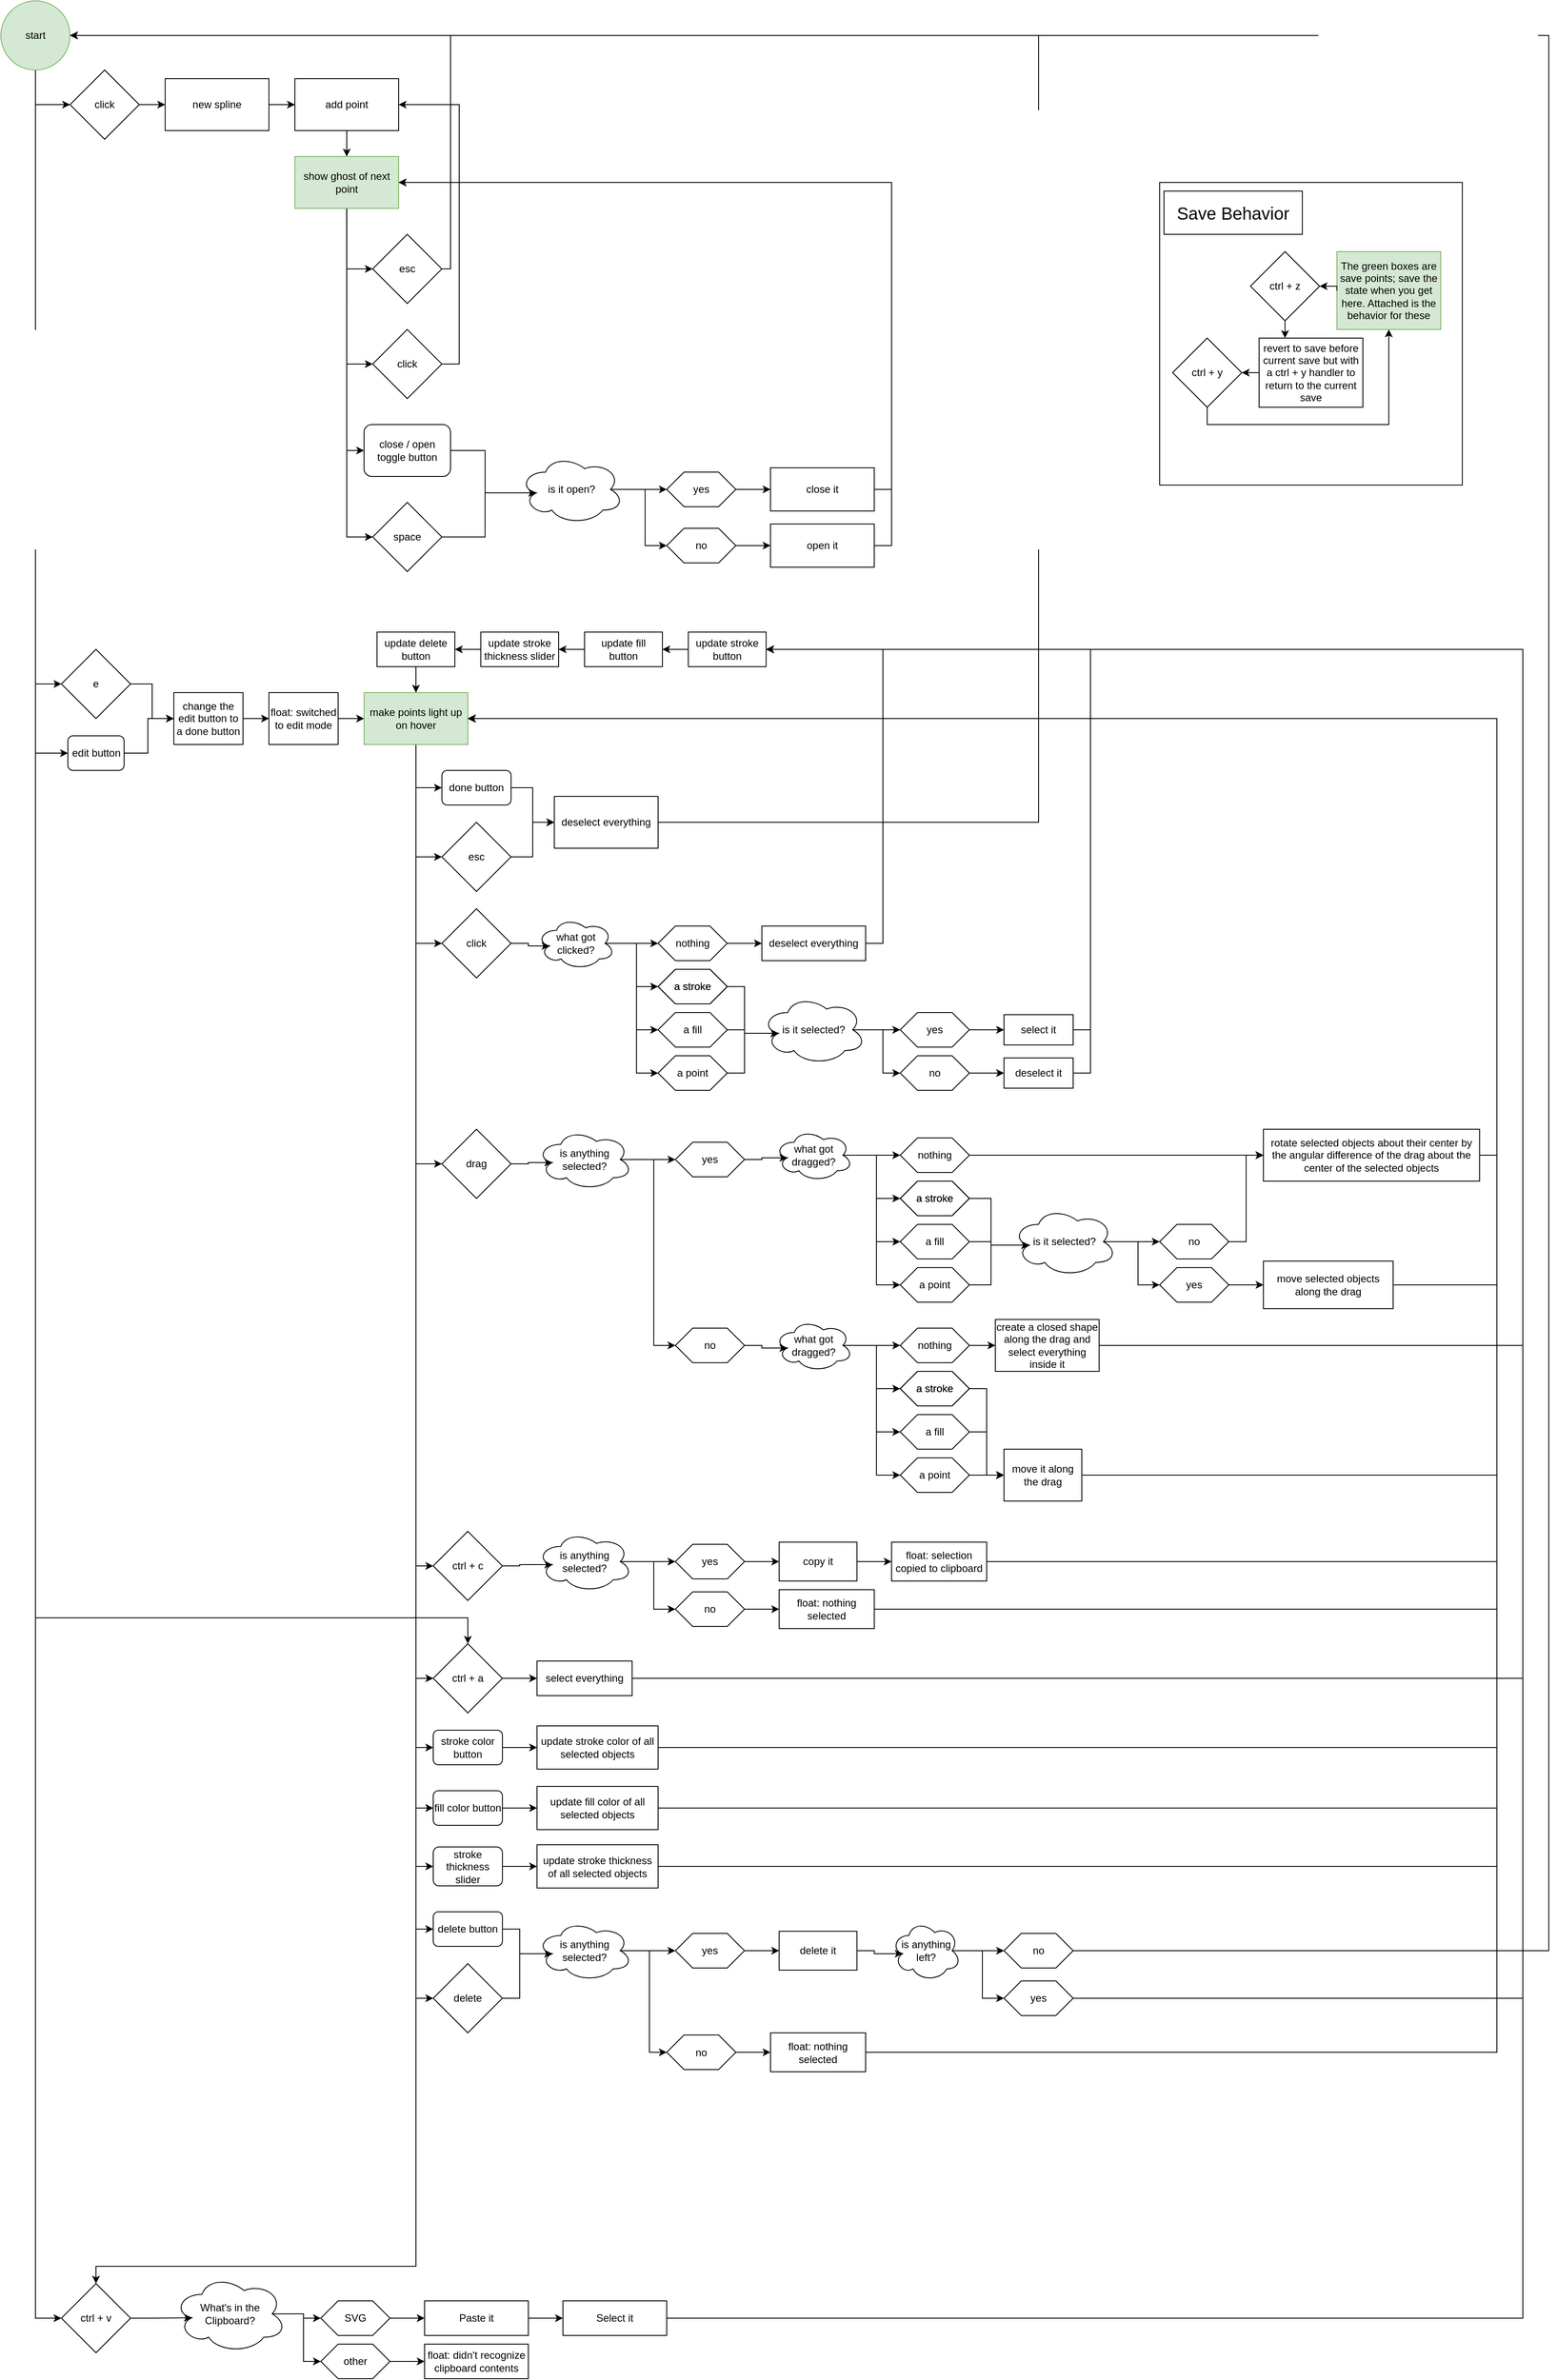 <mxfile version="15.6.2" type="device"><diagram id="BZ8CB_6h9-XqDgWjsizb" name="Page-1"><mxGraphModel dx="651" dy="961" grid="1" gridSize="10" guides="1" tooltips="1" connect="1" arrows="1" fold="1" page="1" pageScale="1" pageWidth="850" pageHeight="1100" math="0" shadow="0"><root><mxCell id="0"/><mxCell id="1" parent="0"/><mxCell id="9XYiiiODnwIFPBbYHUSx-6" style="edgeStyle=orthogonalEdgeStyle;rounded=0;orthogonalLoop=1;jettySize=auto;html=1;exitX=0.5;exitY=1;exitDx=0;exitDy=0;entryX=0;entryY=0.5;entryDx=0;entryDy=0;" edge="1" parent="1" source="9XYiiiODnwIFPBbYHUSx-1" target="9XYiiiODnwIFPBbYHUSx-2"><mxGeometry relative="1" as="geometry"/></mxCell><mxCell id="9XYiiiODnwIFPBbYHUSx-7" style="edgeStyle=orthogonalEdgeStyle;rounded=0;orthogonalLoop=1;jettySize=auto;html=1;exitX=0.5;exitY=1;exitDx=0;exitDy=0;entryX=0;entryY=0.5;entryDx=0;entryDy=0;" edge="1" parent="1" source="9XYiiiODnwIFPBbYHUSx-1" target="9XYiiiODnwIFPBbYHUSx-3"><mxGeometry relative="1" as="geometry"/></mxCell><mxCell id="9XYiiiODnwIFPBbYHUSx-8" style="edgeStyle=orthogonalEdgeStyle;rounded=0;orthogonalLoop=1;jettySize=auto;html=1;exitX=0.5;exitY=1;exitDx=0;exitDy=0;entryX=0;entryY=0.5;entryDx=0;entryDy=0;" edge="1" parent="1" source="9XYiiiODnwIFPBbYHUSx-1" target="9XYiiiODnwIFPBbYHUSx-4"><mxGeometry relative="1" as="geometry"/></mxCell><mxCell id="9XYiiiODnwIFPBbYHUSx-9" style="edgeStyle=orthogonalEdgeStyle;rounded=0;orthogonalLoop=1;jettySize=auto;html=1;exitX=0.5;exitY=1;exitDx=0;exitDy=0;entryX=0;entryY=0.5;entryDx=0;entryDy=0;" edge="1" parent="1" source="9XYiiiODnwIFPBbYHUSx-1" target="9XYiiiODnwIFPBbYHUSx-5"><mxGeometry relative="1" as="geometry"/></mxCell><mxCell id="9XYiiiODnwIFPBbYHUSx-344" style="edgeStyle=orthogonalEdgeStyle;rounded=0;orthogonalLoop=1;jettySize=auto;html=1;exitX=0.5;exitY=1;exitDx=0;exitDy=0;entryX=0.5;entryY=0;entryDx=0;entryDy=0;" edge="1" parent="1" source="9XYiiiODnwIFPBbYHUSx-1" target="9XYiiiODnwIFPBbYHUSx-55"><mxGeometry relative="1" as="geometry"><mxPoint x="420" y="2070" as="targetPoint"/><Array as="points"><mxPoint x="200" y="2010"/><mxPoint x="700" y="2010"/></Array></mxGeometry></mxCell><mxCell id="9XYiiiODnwIFPBbYHUSx-1" value="start" style="ellipse;whiteSpace=wrap;html=1;aspect=fixed;fillColor=#d5e8d4;strokeColor=#82b366;" vertex="1" parent="1"><mxGeometry x="160" y="140" width="80" height="80" as="geometry"/></mxCell><mxCell id="9XYiiiODnwIFPBbYHUSx-13" style="edgeStyle=orthogonalEdgeStyle;rounded=0;orthogonalLoop=1;jettySize=auto;html=1;exitX=1;exitY=0.5;exitDx=0;exitDy=0;entryX=0;entryY=0.5;entryDx=0;entryDy=0;" edge="1" parent="1" source="9XYiiiODnwIFPBbYHUSx-2" target="9XYiiiODnwIFPBbYHUSx-10"><mxGeometry relative="1" as="geometry"/></mxCell><mxCell id="9XYiiiODnwIFPBbYHUSx-2" value="click" style="rhombus;whiteSpace=wrap;html=1;fillColor=none;" vertex="1" parent="1"><mxGeometry x="240" y="220" width="80" height="80" as="geometry"/></mxCell><mxCell id="9XYiiiODnwIFPBbYHUSx-48" style="edgeStyle=orthogonalEdgeStyle;rounded=0;orthogonalLoop=1;jettySize=auto;html=1;exitX=1;exitY=0.5;exitDx=0;exitDy=0;entryX=0;entryY=0.5;entryDx=0;entryDy=0;" edge="1" parent="1" source="9XYiiiODnwIFPBbYHUSx-3" target="9XYiiiODnwIFPBbYHUSx-42"><mxGeometry relative="1" as="geometry"/></mxCell><mxCell id="9XYiiiODnwIFPBbYHUSx-3" value="e" style="rhombus;whiteSpace=wrap;html=1;fillColor=none;" vertex="1" parent="1"><mxGeometry x="230" y="890" width="80" height="80" as="geometry"/></mxCell><mxCell id="9XYiiiODnwIFPBbYHUSx-49" style="edgeStyle=orthogonalEdgeStyle;rounded=0;orthogonalLoop=1;jettySize=auto;html=1;exitX=1;exitY=0.5;exitDx=0;exitDy=0;entryX=0;entryY=0.5;entryDx=0;entryDy=0;" edge="1" parent="1" source="9XYiiiODnwIFPBbYHUSx-4" target="9XYiiiODnwIFPBbYHUSx-42"><mxGeometry relative="1" as="geometry"><Array as="points"><mxPoint x="330" y="1010"/><mxPoint x="330" y="970"/></Array></mxGeometry></mxCell><mxCell id="9XYiiiODnwIFPBbYHUSx-4" value="edit button" style="rounded=1;whiteSpace=wrap;html=1;fillColor=none;" vertex="1" parent="1"><mxGeometry x="237.5" y="990" width="65" height="40" as="geometry"/></mxCell><mxCell id="9XYiiiODnwIFPBbYHUSx-327" style="edgeStyle=orthogonalEdgeStyle;rounded=0;orthogonalLoop=1;jettySize=auto;html=1;exitX=1;exitY=0.5;exitDx=0;exitDy=0;entryX=0.16;entryY=0.55;entryDx=0;entryDy=0;entryPerimeter=0;" edge="1" parent="1" source="9XYiiiODnwIFPBbYHUSx-5" target="9XYiiiODnwIFPBbYHUSx-324"><mxGeometry relative="1" as="geometry"/></mxCell><mxCell id="9XYiiiODnwIFPBbYHUSx-5" value="ctrl + v" style="rhombus;whiteSpace=wrap;html=1;fontSize=12;align=center;fillColor=none;" vertex="1" parent="1"><mxGeometry x="230" y="2780" width="80" height="80" as="geometry"/></mxCell><mxCell id="9XYiiiODnwIFPBbYHUSx-14" style="edgeStyle=orthogonalEdgeStyle;rounded=0;orthogonalLoop=1;jettySize=auto;html=1;exitX=1;exitY=0.5;exitDx=0;exitDy=0;entryX=0;entryY=0.5;entryDx=0;entryDy=0;" edge="1" parent="1" source="9XYiiiODnwIFPBbYHUSx-10" target="9XYiiiODnwIFPBbYHUSx-11"><mxGeometry relative="1" as="geometry"/></mxCell><mxCell id="9XYiiiODnwIFPBbYHUSx-10" value="new spline" style="rounded=0;whiteSpace=wrap;html=1;fillColor=none;" vertex="1" parent="1"><mxGeometry x="350" y="230" width="120" height="60" as="geometry"/></mxCell><mxCell id="9XYiiiODnwIFPBbYHUSx-311" style="edgeStyle=orthogonalEdgeStyle;rounded=0;orthogonalLoop=1;jettySize=auto;html=1;exitX=0.5;exitY=1;exitDx=0;exitDy=0;entryX=0.5;entryY=0;entryDx=0;entryDy=0;" edge="1" parent="1" source="9XYiiiODnwIFPBbYHUSx-11" target="9XYiiiODnwIFPBbYHUSx-12"><mxGeometry relative="1" as="geometry"/></mxCell><mxCell id="9XYiiiODnwIFPBbYHUSx-11" value="add point" style="rounded=0;whiteSpace=wrap;html=1;fillColor=none;" vertex="1" parent="1"><mxGeometry x="500" y="230" width="120" height="60" as="geometry"/></mxCell><mxCell id="9XYiiiODnwIFPBbYHUSx-23" style="edgeStyle=orthogonalEdgeStyle;rounded=0;orthogonalLoop=1;jettySize=auto;html=1;exitX=0.5;exitY=1;exitDx=0;exitDy=0;entryX=0;entryY=0.5;entryDx=0;entryDy=0;" edge="1" parent="1" source="9XYiiiODnwIFPBbYHUSx-12" target="9XYiiiODnwIFPBbYHUSx-19"><mxGeometry relative="1" as="geometry"/></mxCell><mxCell id="9XYiiiODnwIFPBbYHUSx-24" style="edgeStyle=orthogonalEdgeStyle;rounded=0;orthogonalLoop=1;jettySize=auto;html=1;exitX=0.5;exitY=1;exitDx=0;exitDy=0;entryX=0;entryY=0.5;entryDx=0;entryDy=0;" edge="1" parent="1" source="9XYiiiODnwIFPBbYHUSx-12" target="9XYiiiODnwIFPBbYHUSx-20"><mxGeometry relative="1" as="geometry"/></mxCell><mxCell id="9XYiiiODnwIFPBbYHUSx-25" style="edgeStyle=orthogonalEdgeStyle;rounded=0;orthogonalLoop=1;jettySize=auto;html=1;exitX=0.5;exitY=1;exitDx=0;exitDy=0;entryX=0;entryY=0.5;entryDx=0;entryDy=0;" edge="1" parent="1" source="9XYiiiODnwIFPBbYHUSx-12" target="9XYiiiODnwIFPBbYHUSx-22"><mxGeometry relative="1" as="geometry"/></mxCell><mxCell id="9XYiiiODnwIFPBbYHUSx-26" style="edgeStyle=orthogonalEdgeStyle;rounded=0;orthogonalLoop=1;jettySize=auto;html=1;exitX=0.5;exitY=1;exitDx=0;exitDy=0;entryX=0;entryY=0.5;entryDx=0;entryDy=0;" edge="1" parent="1" source="9XYiiiODnwIFPBbYHUSx-12" target="9XYiiiODnwIFPBbYHUSx-21"><mxGeometry relative="1" as="geometry"/></mxCell><mxCell id="9XYiiiODnwIFPBbYHUSx-12" value="show ghost of next point" style="rounded=0;whiteSpace=wrap;html=1;fillColor=#d5e8d4;strokeColor=#82b366;" vertex="1" parent="1"><mxGeometry x="499.97" y="320" width="120" height="60" as="geometry"/></mxCell><mxCell id="9XYiiiODnwIFPBbYHUSx-27" style="edgeStyle=orthogonalEdgeStyle;rounded=0;orthogonalLoop=1;jettySize=auto;html=1;exitX=1;exitY=0.5;exitDx=0;exitDy=0;entryX=1;entryY=0.5;entryDx=0;entryDy=0;" edge="1" parent="1" source="9XYiiiODnwIFPBbYHUSx-19" target="9XYiiiODnwIFPBbYHUSx-1"><mxGeometry relative="1" as="geometry"><Array as="points"><mxPoint x="680" y="450"/><mxPoint x="680" y="180"/></Array></mxGeometry></mxCell><mxCell id="9XYiiiODnwIFPBbYHUSx-19" value="esc" style="rhombus;whiteSpace=wrap;html=1;fontSize=12;align=center;fillColor=none;" vertex="1" parent="1"><mxGeometry x="589.97" y="410" width="80" height="80" as="geometry"/></mxCell><mxCell id="9XYiiiODnwIFPBbYHUSx-28" style="edgeStyle=orthogonalEdgeStyle;rounded=0;orthogonalLoop=1;jettySize=auto;html=1;exitX=1;exitY=0.5;exitDx=0;exitDy=0;entryX=1;entryY=0.5;entryDx=0;entryDy=0;" edge="1" parent="1" source="9XYiiiODnwIFPBbYHUSx-20" target="9XYiiiODnwIFPBbYHUSx-11"><mxGeometry relative="1" as="geometry"><Array as="points"><mxPoint x="690" y="560"/><mxPoint x="690" y="260"/></Array></mxGeometry></mxCell><mxCell id="9XYiiiODnwIFPBbYHUSx-20" value="click" style="rhombus;whiteSpace=wrap;html=1;fillColor=none;" vertex="1" parent="1"><mxGeometry x="589.97" y="520" width="80" height="80" as="geometry"/></mxCell><mxCell id="9XYiiiODnwIFPBbYHUSx-39" style="edgeStyle=orthogonalEdgeStyle;rounded=0;orthogonalLoop=1;jettySize=auto;html=1;exitX=1;exitY=0.5;exitDx=0;exitDy=0;entryX=0.16;entryY=0.55;entryDx=0;entryDy=0;entryPerimeter=0;" edge="1" parent="1" source="9XYiiiODnwIFPBbYHUSx-21" target="9XYiiiODnwIFPBbYHUSx-31"><mxGeometry relative="1" as="geometry"><Array as="points"><mxPoint x="719.97" y="760"/><mxPoint x="719.97" y="709"/></Array></mxGeometry></mxCell><mxCell id="9XYiiiODnwIFPBbYHUSx-21" value="space" style="rhombus;whiteSpace=wrap;html=1;fillColor=none;" vertex="1" parent="1"><mxGeometry x="589.97" y="720" width="80" height="80" as="geometry"/></mxCell><mxCell id="9XYiiiODnwIFPBbYHUSx-38" style="edgeStyle=orthogonalEdgeStyle;rounded=0;orthogonalLoop=1;jettySize=auto;html=1;exitX=1;exitY=0.5;exitDx=0;exitDy=0;entryX=0.16;entryY=0.55;entryDx=0;entryDy=0;entryPerimeter=0;" edge="1" parent="1" source="9XYiiiODnwIFPBbYHUSx-22" target="9XYiiiODnwIFPBbYHUSx-31"><mxGeometry relative="1" as="geometry"/></mxCell><mxCell id="9XYiiiODnwIFPBbYHUSx-22" value="close / open&lt;br&gt;toggle button" style="rounded=1;whiteSpace=wrap;html=1;fillColor=none;" vertex="1" parent="1"><mxGeometry x="579.97" y="630" width="100" height="60" as="geometry"/></mxCell><mxCell id="9XYiiiODnwIFPBbYHUSx-231" style="edgeStyle=orthogonalEdgeStyle;rounded=0;orthogonalLoop=1;jettySize=auto;html=1;exitX=0.875;exitY=0.5;exitDx=0;exitDy=0;exitPerimeter=0;entryX=0;entryY=0.5;entryDx=0;entryDy=0;" edge="1" parent="1" source="9XYiiiODnwIFPBbYHUSx-31" target="9XYiiiODnwIFPBbYHUSx-33"><mxGeometry relative="1" as="geometry"/></mxCell><mxCell id="9XYiiiODnwIFPBbYHUSx-232" style="edgeStyle=orthogonalEdgeStyle;rounded=0;orthogonalLoop=1;jettySize=auto;html=1;exitX=0.875;exitY=0.5;exitDx=0;exitDy=0;exitPerimeter=0;entryX=0;entryY=0.5;entryDx=0;entryDy=0;" edge="1" parent="1" source="9XYiiiODnwIFPBbYHUSx-31" target="9XYiiiODnwIFPBbYHUSx-35"><mxGeometry relative="1" as="geometry"/></mxCell><mxCell id="9XYiiiODnwIFPBbYHUSx-31" value="is it open?" style="ellipse;shape=cloud;whiteSpace=wrap;html=1;fillColor=none;" vertex="1" parent="1"><mxGeometry x="759.97" y="665" width="120" height="80" as="geometry"/></mxCell><mxCell id="9XYiiiODnwIFPBbYHUSx-32" style="edgeStyle=orthogonalEdgeStyle;rounded=0;orthogonalLoop=1;jettySize=auto;html=1;exitX=1;exitY=0.5;exitDx=0;exitDy=0;entryX=0;entryY=0.5;entryDx=0;entryDy=0;fillColor=none;" edge="1" parent="1" source="9XYiiiODnwIFPBbYHUSx-33" target="9XYiiiODnwIFPBbYHUSx-36"><mxGeometry relative="1" as="geometry"/></mxCell><mxCell id="9XYiiiODnwIFPBbYHUSx-33" value="yes" style="shape=hexagon;perimeter=hexagonPerimeter2;whiteSpace=wrap;html=1;fixedSize=1;fillColor=none;" vertex="1" parent="1"><mxGeometry x="929.97" y="685" width="80" height="40" as="geometry"/></mxCell><mxCell id="9XYiiiODnwIFPBbYHUSx-34" style="edgeStyle=orthogonalEdgeStyle;rounded=0;orthogonalLoop=1;jettySize=auto;html=1;exitX=1;exitY=0.5;exitDx=0;exitDy=0;entryX=0;entryY=0.5;entryDx=0;entryDy=0;fillColor=none;" edge="1" parent="1" source="9XYiiiODnwIFPBbYHUSx-35" target="9XYiiiODnwIFPBbYHUSx-37"><mxGeometry relative="1" as="geometry"/></mxCell><mxCell id="9XYiiiODnwIFPBbYHUSx-35" value="no" style="shape=hexagon;perimeter=hexagonPerimeter2;whiteSpace=wrap;html=1;fixedSize=1;fillColor=none;" vertex="1" parent="1"><mxGeometry x="929.97" y="750" width="80" height="40" as="geometry"/></mxCell><mxCell id="9XYiiiODnwIFPBbYHUSx-68" style="edgeStyle=orthogonalEdgeStyle;rounded=0;orthogonalLoop=1;jettySize=auto;html=1;exitX=1;exitY=0.5;exitDx=0;exitDy=0;entryX=1;entryY=0.5;entryDx=0;entryDy=0;" edge="1" parent="1" source="9XYiiiODnwIFPBbYHUSx-36" target="9XYiiiODnwIFPBbYHUSx-12"><mxGeometry relative="1" as="geometry"/></mxCell><mxCell id="9XYiiiODnwIFPBbYHUSx-36" value="close it" style="rounded=0;whiteSpace=wrap;html=1;fillColor=none;" vertex="1" parent="1"><mxGeometry x="1049.97" y="680" width="120" height="50" as="geometry"/></mxCell><mxCell id="9XYiiiODnwIFPBbYHUSx-69" style="edgeStyle=orthogonalEdgeStyle;rounded=0;orthogonalLoop=1;jettySize=auto;html=1;exitX=1;exitY=0.5;exitDx=0;exitDy=0;entryX=1;entryY=0.5;entryDx=0;entryDy=0;" edge="1" parent="1" source="9XYiiiODnwIFPBbYHUSx-37" target="9XYiiiODnwIFPBbYHUSx-12"><mxGeometry relative="1" as="geometry"/></mxCell><mxCell id="9XYiiiODnwIFPBbYHUSx-37" value="open it" style="rounded=0;whiteSpace=wrap;html=1;fillColor=none;" vertex="1" parent="1"><mxGeometry x="1049.97" y="745" width="120" height="50" as="geometry"/></mxCell><mxCell id="9XYiiiODnwIFPBbYHUSx-50" style="edgeStyle=orthogonalEdgeStyle;rounded=0;orthogonalLoop=1;jettySize=auto;html=1;exitX=1;exitY=0.5;exitDx=0;exitDy=0;entryX=0;entryY=0.5;entryDx=0;entryDy=0;" edge="1" parent="1" source="9XYiiiODnwIFPBbYHUSx-42" target="9XYiiiODnwIFPBbYHUSx-43"><mxGeometry relative="1" as="geometry"/></mxCell><mxCell id="9XYiiiODnwIFPBbYHUSx-42" value="change the edit button to a done button" style="rounded=0;whiteSpace=wrap;html=1;fontSize=12;align=center;fillColor=none;" vertex="1" parent="1"><mxGeometry x="360" y="940" width="80" height="60" as="geometry"/></mxCell><mxCell id="9XYiiiODnwIFPBbYHUSx-51" style="edgeStyle=orthogonalEdgeStyle;rounded=0;orthogonalLoop=1;jettySize=auto;html=1;exitX=1;exitY=0.5;exitDx=0;exitDy=0;entryX=0;entryY=0.5;entryDx=0;entryDy=0;" edge="1" parent="1" source="9XYiiiODnwIFPBbYHUSx-43" target="9XYiiiODnwIFPBbYHUSx-44"><mxGeometry relative="1" as="geometry"/></mxCell><mxCell id="9XYiiiODnwIFPBbYHUSx-43" value="float: switched to edit mode" style="rounded=0;whiteSpace=wrap;html=1;fontSize=12;align=center;fillColor=none;" vertex="1" parent="1"><mxGeometry x="470" y="940" width="80" height="60" as="geometry"/></mxCell><mxCell id="9XYiiiODnwIFPBbYHUSx-60" style="edgeStyle=orthogonalEdgeStyle;rounded=0;orthogonalLoop=1;jettySize=auto;html=1;exitX=0.5;exitY=1;exitDx=0;exitDy=0;entryX=0;entryY=0.5;entryDx=0;entryDy=0;" edge="1" parent="1" source="9XYiiiODnwIFPBbYHUSx-44" target="9XYiiiODnwIFPBbYHUSx-53"><mxGeometry relative="1" as="geometry"/></mxCell><mxCell id="9XYiiiODnwIFPBbYHUSx-61" style="edgeStyle=orthogonalEdgeStyle;rounded=0;orthogonalLoop=1;jettySize=auto;html=1;exitX=0.5;exitY=1;exitDx=0;exitDy=0;entryX=0;entryY=0.5;entryDx=0;entryDy=0;" edge="1" parent="1" source="9XYiiiODnwIFPBbYHUSx-44" target="9XYiiiODnwIFPBbYHUSx-52"><mxGeometry relative="1" as="geometry"/></mxCell><mxCell id="9XYiiiODnwIFPBbYHUSx-62" style="edgeStyle=orthogonalEdgeStyle;rounded=0;orthogonalLoop=1;jettySize=auto;html=1;exitX=0.5;exitY=1;exitDx=0;exitDy=0;entryX=0;entryY=0.5;entryDx=0;entryDy=0;" edge="1" parent="1" source="9XYiiiODnwIFPBbYHUSx-44" target="9XYiiiODnwIFPBbYHUSx-56"><mxGeometry relative="1" as="geometry"/></mxCell><mxCell id="9XYiiiODnwIFPBbYHUSx-63" style="edgeStyle=orthogonalEdgeStyle;rounded=0;orthogonalLoop=1;jettySize=auto;html=1;exitX=0.5;exitY=1;exitDx=0;exitDy=0;entryX=0;entryY=0.5;entryDx=0;entryDy=0;" edge="1" parent="1" source="9XYiiiODnwIFPBbYHUSx-44" target="9XYiiiODnwIFPBbYHUSx-57"><mxGeometry relative="1" as="geometry"/></mxCell><mxCell id="9XYiiiODnwIFPBbYHUSx-64" style="edgeStyle=orthogonalEdgeStyle;rounded=0;orthogonalLoop=1;jettySize=auto;html=1;exitX=0.5;exitY=1;exitDx=0;exitDy=0;entryX=0;entryY=0.5;entryDx=0;entryDy=0;" edge="1" parent="1" source="9XYiiiODnwIFPBbYHUSx-44" target="9XYiiiODnwIFPBbYHUSx-54"><mxGeometry relative="1" as="geometry"/></mxCell><mxCell id="9XYiiiODnwIFPBbYHUSx-65" style="edgeStyle=orthogonalEdgeStyle;rounded=0;orthogonalLoop=1;jettySize=auto;html=1;exitX=0.5;exitY=1;exitDx=0;exitDy=0;entryX=0;entryY=0.5;entryDx=0;entryDy=0;" edge="1" parent="1" source="9XYiiiODnwIFPBbYHUSx-44" target="9XYiiiODnwIFPBbYHUSx-55"><mxGeometry relative="1" as="geometry"/></mxCell><mxCell id="9XYiiiODnwIFPBbYHUSx-66" style="edgeStyle=orthogonalEdgeStyle;rounded=0;orthogonalLoop=1;jettySize=auto;html=1;exitX=0.5;exitY=1;exitDx=0;exitDy=0;entryX=0;entryY=0.5;entryDx=0;entryDy=0;" edge="1" parent="1" source="9XYiiiODnwIFPBbYHUSx-44" target="9XYiiiODnwIFPBbYHUSx-59"><mxGeometry relative="1" as="geometry"/></mxCell><mxCell id="9XYiiiODnwIFPBbYHUSx-67" style="edgeStyle=orthogonalEdgeStyle;rounded=0;orthogonalLoop=1;jettySize=auto;html=1;exitX=0.5;exitY=1;exitDx=0;exitDy=0;entryX=0;entryY=0.5;entryDx=0;entryDy=0;" edge="1" parent="1" source="9XYiiiODnwIFPBbYHUSx-44" target="9XYiiiODnwIFPBbYHUSx-58"><mxGeometry relative="1" as="geometry"/></mxCell><mxCell id="9XYiiiODnwIFPBbYHUSx-338" style="edgeStyle=orthogonalEdgeStyle;rounded=0;orthogonalLoop=1;jettySize=auto;html=1;exitX=0.5;exitY=1;exitDx=0;exitDy=0;entryX=0.5;entryY=0;entryDx=0;entryDy=0;" edge="1" parent="1" source="9XYiiiODnwIFPBbYHUSx-44" target="9XYiiiODnwIFPBbYHUSx-5"><mxGeometry relative="1" as="geometry"><Array as="points"><mxPoint x="640" y="2760"/><mxPoint x="270" y="2760"/></Array></mxGeometry></mxCell><mxCell id="9XYiiiODnwIFPBbYHUSx-342" style="edgeStyle=orthogonalEdgeStyle;rounded=0;orthogonalLoop=1;jettySize=auto;html=1;exitX=0.5;exitY=1;exitDx=0;exitDy=0;entryX=0;entryY=0.5;entryDx=0;entryDy=0;" edge="1" parent="1" source="9XYiiiODnwIFPBbYHUSx-44" target="9XYiiiODnwIFPBbYHUSx-340"><mxGeometry relative="1" as="geometry"/></mxCell><mxCell id="9XYiiiODnwIFPBbYHUSx-375" style="edgeStyle=orthogonalEdgeStyle;rounded=0;orthogonalLoop=1;jettySize=auto;html=1;exitX=0.5;exitY=1;exitDx=0;exitDy=0;entryX=0;entryY=0.5;entryDx=0;entryDy=0;" edge="1" parent="1" source="9XYiiiODnwIFPBbYHUSx-44" target="9XYiiiODnwIFPBbYHUSx-354"><mxGeometry relative="1" as="geometry"/></mxCell><mxCell id="9XYiiiODnwIFPBbYHUSx-376" style="edgeStyle=orthogonalEdgeStyle;rounded=0;orthogonalLoop=1;jettySize=auto;html=1;exitX=0.5;exitY=1;exitDx=0;exitDy=0;entryX=0;entryY=0.5;entryDx=0;entryDy=0;" edge="1" parent="1" source="9XYiiiODnwIFPBbYHUSx-44" target="9XYiiiODnwIFPBbYHUSx-353"><mxGeometry relative="1" as="geometry"/></mxCell><mxCell id="9XYiiiODnwIFPBbYHUSx-44" value="make points light up on hover" style="rounded=0;whiteSpace=wrap;html=1;fillColor=#d5e8d4;strokeColor=#82b366;" vertex="1" parent="1"><mxGeometry x="580" y="940" width="120" height="60" as="geometry"/></mxCell><mxCell id="9XYiiiODnwIFPBbYHUSx-350" style="edgeStyle=orthogonalEdgeStyle;rounded=0;orthogonalLoop=1;jettySize=auto;html=1;exitX=0;exitY=0.5;exitDx=0;exitDy=0;entryX=1;entryY=0.5;entryDx=0;entryDy=0;" edge="1" parent="1" source="9XYiiiODnwIFPBbYHUSx-47" target="9XYiiiODnwIFPBbYHUSx-345"><mxGeometry relative="1" as="geometry"/></mxCell><mxCell id="9XYiiiODnwIFPBbYHUSx-47" value="update stroke button" style="rounded=0;whiteSpace=wrap;html=1;" vertex="1" parent="1"><mxGeometry x="954.96" y="870" width="90" height="40" as="geometry"/></mxCell><mxCell id="9XYiiiODnwIFPBbYHUSx-72" style="edgeStyle=orthogonalEdgeStyle;rounded=0;orthogonalLoop=1;jettySize=auto;html=1;exitX=1;exitY=0.5;exitDx=0;exitDy=0;entryX=0;entryY=0.5;entryDx=0;entryDy=0;" edge="1" parent="1" source="9XYiiiODnwIFPBbYHUSx-52" target="9XYiiiODnwIFPBbYHUSx-70"><mxGeometry relative="1" as="geometry"/></mxCell><mxCell id="9XYiiiODnwIFPBbYHUSx-52" value="esc" style="rhombus;whiteSpace=wrap;html=1;fontSize=12;align=center;fillColor=none;" vertex="1" parent="1"><mxGeometry x="670" y="1090" width="80" height="80" as="geometry"/></mxCell><mxCell id="9XYiiiODnwIFPBbYHUSx-71" style="edgeStyle=orthogonalEdgeStyle;rounded=0;orthogonalLoop=1;jettySize=auto;html=1;exitX=1;exitY=0.5;exitDx=0;exitDy=0;entryX=0;entryY=0.5;entryDx=0;entryDy=0;" edge="1" parent="1" source="9XYiiiODnwIFPBbYHUSx-53" target="9XYiiiODnwIFPBbYHUSx-70"><mxGeometry relative="1" as="geometry"/></mxCell><mxCell id="9XYiiiODnwIFPBbYHUSx-53" value="done button" style="rounded=1;whiteSpace=wrap;html=1;fillColor=none;" vertex="1" parent="1"><mxGeometry x="670" y="1030" width="80" height="40" as="geometry"/></mxCell><mxCell id="9XYiiiODnwIFPBbYHUSx-293" style="edgeStyle=orthogonalEdgeStyle;rounded=0;orthogonalLoop=1;jettySize=auto;html=1;exitX=1;exitY=0.5;exitDx=0;exitDy=0;entryX=0.16;entryY=0.55;entryDx=0;entryDy=0;entryPerimeter=0;" edge="1" parent="1" source="9XYiiiODnwIFPBbYHUSx-54" target="9XYiiiODnwIFPBbYHUSx-290"><mxGeometry relative="1" as="geometry"/></mxCell><mxCell id="9XYiiiODnwIFPBbYHUSx-54" value="ctrl + c" style="rhombus;whiteSpace=wrap;html=1;fontSize=12;align=center;fillColor=none;" vertex="1" parent="1"><mxGeometry x="660" y="1910" width="80" height="80" as="geometry"/></mxCell><mxCell id="9XYiiiODnwIFPBbYHUSx-303" style="edgeStyle=orthogonalEdgeStyle;rounded=0;orthogonalLoop=1;jettySize=auto;html=1;exitX=1;exitY=0.5;exitDx=0;exitDy=0;entryX=0;entryY=0.5;entryDx=0;entryDy=0;" edge="1" parent="1" source="9XYiiiODnwIFPBbYHUSx-55" target="9XYiiiODnwIFPBbYHUSx-302"><mxGeometry relative="1" as="geometry"/></mxCell><mxCell id="9XYiiiODnwIFPBbYHUSx-55" value="ctrl + a" style="rhombus;whiteSpace=wrap;html=1;fontSize=12;align=center;fillColor=none;" vertex="1" parent="1"><mxGeometry x="660" y="2040" width="80" height="80" as="geometry"/></mxCell><mxCell id="9XYiiiODnwIFPBbYHUSx-128" style="edgeStyle=orthogonalEdgeStyle;rounded=0;orthogonalLoop=1;jettySize=auto;html=1;exitX=1;exitY=0.5;exitDx=0;exitDy=0;entryX=0.16;entryY=0.55;entryDx=0;entryDy=0;entryPerimeter=0;" edge="1" parent="1" source="9XYiiiODnwIFPBbYHUSx-56" target="9XYiiiODnwIFPBbYHUSx-101"><mxGeometry relative="1" as="geometry"/></mxCell><mxCell id="9XYiiiODnwIFPBbYHUSx-56" value="click" style="rhombus;whiteSpace=wrap;html=1;fontSize=12;align=center;fillColor=none;" vertex="1" parent="1"><mxGeometry x="670" y="1190" width="80" height="80" as="geometry"/></mxCell><mxCell id="9XYiiiODnwIFPBbYHUSx-237" style="edgeStyle=orthogonalEdgeStyle;rounded=0;orthogonalLoop=1;jettySize=auto;html=1;exitX=1;exitY=0.5;exitDx=0;exitDy=0;entryX=0.16;entryY=0.55;entryDx=0;entryDy=0;entryPerimeter=0;" edge="1" parent="1" source="9XYiiiODnwIFPBbYHUSx-57" target="9XYiiiODnwIFPBbYHUSx-230"><mxGeometry relative="1" as="geometry"/></mxCell><mxCell id="9XYiiiODnwIFPBbYHUSx-57" value="drag" style="rhombus;whiteSpace=wrap;html=1;fontSize=12;align=center;fillColor=none;" vertex="1" parent="1"><mxGeometry x="670" y="1445" width="80" height="80" as="geometry"/></mxCell><mxCell id="9XYiiiODnwIFPBbYHUSx-308" style="edgeStyle=orthogonalEdgeStyle;rounded=0;orthogonalLoop=1;jettySize=auto;html=1;exitX=1;exitY=0.5;exitDx=0;exitDy=0;entryX=0;entryY=0.5;entryDx=0;entryDy=0;" edge="1" parent="1" source="9XYiiiODnwIFPBbYHUSx-58" target="9XYiiiODnwIFPBbYHUSx-306"><mxGeometry relative="1" as="geometry"/></mxCell><mxCell id="9XYiiiODnwIFPBbYHUSx-58" value="fill color button" style="rounded=1;whiteSpace=wrap;html=1;fillColor=none;" vertex="1" parent="1"><mxGeometry x="660" y="2210" width="80" height="40" as="geometry"/></mxCell><mxCell id="9XYiiiODnwIFPBbYHUSx-307" style="edgeStyle=orthogonalEdgeStyle;rounded=0;orthogonalLoop=1;jettySize=auto;html=1;exitX=1;exitY=0.5;exitDx=0;exitDy=0;entryX=0;entryY=0.5;entryDx=0;entryDy=0;" edge="1" parent="1" source="9XYiiiODnwIFPBbYHUSx-59" target="9XYiiiODnwIFPBbYHUSx-305"><mxGeometry relative="1" as="geometry"/></mxCell><mxCell id="9XYiiiODnwIFPBbYHUSx-59" value="stroke color button" style="rounded=1;whiteSpace=wrap;html=1;fillColor=none;" vertex="1" parent="1"><mxGeometry x="660" y="2140" width="80" height="40" as="geometry"/></mxCell><mxCell id="9XYiiiODnwIFPBbYHUSx-74" style="edgeStyle=orthogonalEdgeStyle;rounded=0;orthogonalLoop=1;jettySize=auto;html=1;exitX=1;exitY=0.5;exitDx=0;exitDy=0;entryX=1;entryY=0.5;entryDx=0;entryDy=0;" edge="1" parent="1" source="9XYiiiODnwIFPBbYHUSx-70" target="9XYiiiODnwIFPBbYHUSx-1"><mxGeometry relative="1" as="geometry"><Array as="points"><mxPoint x="1360" y="1090"/><mxPoint x="1360" y="180"/></Array></mxGeometry></mxCell><mxCell id="9XYiiiODnwIFPBbYHUSx-70" value="deselect everything" style="rounded=0;whiteSpace=wrap;html=1;fontSize=12;align=center;fillColor=none;" vertex="1" parent="1"><mxGeometry x="800" y="1060" width="120" height="60" as="geometry"/></mxCell><mxCell id="9XYiiiODnwIFPBbYHUSx-124" style="edgeStyle=orthogonalEdgeStyle;rounded=0;orthogonalLoop=1;jettySize=auto;html=1;exitX=0.875;exitY=0.5;exitDx=0;exitDy=0;exitPerimeter=0;entryX=0;entryY=0.5;entryDx=0;entryDy=0;" edge="1" parent="1" source="9XYiiiODnwIFPBbYHUSx-101" target="9XYiiiODnwIFPBbYHUSx-102"><mxGeometry relative="1" as="geometry"/></mxCell><mxCell id="9XYiiiODnwIFPBbYHUSx-125" style="edgeStyle=orthogonalEdgeStyle;rounded=0;orthogonalLoop=1;jettySize=auto;html=1;exitX=0.875;exitY=0.5;exitDx=0;exitDy=0;exitPerimeter=0;entryX=0;entryY=0.5;entryDx=0;entryDy=0;" edge="1" parent="1" source="9XYiiiODnwIFPBbYHUSx-101" target="9XYiiiODnwIFPBbYHUSx-104"><mxGeometry relative="1" as="geometry"/></mxCell><mxCell id="9XYiiiODnwIFPBbYHUSx-126" style="edgeStyle=orthogonalEdgeStyle;rounded=0;orthogonalLoop=1;jettySize=auto;html=1;exitX=0.875;exitY=0.5;exitDx=0;exitDy=0;exitPerimeter=0;entryX=0;entryY=0.5;entryDx=0;entryDy=0;" edge="1" parent="1" source="9XYiiiODnwIFPBbYHUSx-101" target="9XYiiiODnwIFPBbYHUSx-105"><mxGeometry relative="1" as="geometry"/></mxCell><mxCell id="9XYiiiODnwIFPBbYHUSx-127" style="edgeStyle=orthogonalEdgeStyle;rounded=0;orthogonalLoop=1;jettySize=auto;html=1;exitX=0.875;exitY=0.5;exitDx=0;exitDy=0;exitPerimeter=0;entryX=0;entryY=0.5;entryDx=0;entryDy=0;" edge="1" parent="1" source="9XYiiiODnwIFPBbYHUSx-101" target="9XYiiiODnwIFPBbYHUSx-106"><mxGeometry relative="1" as="geometry"/></mxCell><mxCell id="9XYiiiODnwIFPBbYHUSx-101" value="what got clicked?" style="ellipse;shape=cloud;whiteSpace=wrap;html=1;fontSize=12;align=center;fillColor=none;direction=east;" vertex="1" parent="1"><mxGeometry x="780" y="1200" width="90" height="60" as="geometry"/></mxCell><mxCell id="9XYiiiODnwIFPBbYHUSx-116" style="edgeStyle=orthogonalEdgeStyle;rounded=0;orthogonalLoop=1;jettySize=auto;html=1;exitX=1;exitY=0.5;exitDx=0;exitDy=0;entryX=0;entryY=0.5;entryDx=0;entryDy=0;" edge="1" parent="1" source="9XYiiiODnwIFPBbYHUSx-102" target="9XYiiiODnwIFPBbYHUSx-107"><mxGeometry relative="1" as="geometry"/></mxCell><mxCell id="9XYiiiODnwIFPBbYHUSx-102" value="nothing" style="shape=hexagon;perimeter=hexagonPerimeter2;whiteSpace=wrap;html=1;fixedSize=1;fillColor=none;direction=east;" vertex="1" parent="1"><mxGeometry x="920" y="1210" width="80" height="40" as="geometry"/></mxCell><mxCell id="9XYiiiODnwIFPBbYHUSx-103" value="a stroke" style="shape=hexagon;perimeter=hexagonPerimeter2;whiteSpace=wrap;html=1;fixedSize=1;fillColor=none;direction=east;" vertex="1" parent="1"><mxGeometry x="920" y="1260" width="80" height="40" as="geometry"/></mxCell><mxCell id="9XYiiiODnwIFPBbYHUSx-118" style="edgeStyle=orthogonalEdgeStyle;rounded=0;orthogonalLoop=1;jettySize=auto;html=1;exitX=1;exitY=0.5;exitDx=0;exitDy=0;entryX=0.16;entryY=0.55;entryDx=0;entryDy=0;entryPerimeter=0;" edge="1" parent="1" source="9XYiiiODnwIFPBbYHUSx-104" target="9XYiiiODnwIFPBbYHUSx-108"><mxGeometry relative="1" as="geometry"/></mxCell><mxCell id="9XYiiiODnwIFPBbYHUSx-104" value="a stroke" style="shape=hexagon;perimeter=hexagonPerimeter2;whiteSpace=wrap;html=1;fixedSize=1;fillColor=none;direction=east;" vertex="1" parent="1"><mxGeometry x="920" y="1260" width="80" height="40" as="geometry"/></mxCell><mxCell id="9XYiiiODnwIFPBbYHUSx-117" style="edgeStyle=orthogonalEdgeStyle;rounded=0;orthogonalLoop=1;jettySize=auto;html=1;exitX=1;exitY=0.5;exitDx=0;exitDy=0;entryX=0.16;entryY=0.55;entryDx=0;entryDy=0;entryPerimeter=0;" edge="1" parent="1" source="9XYiiiODnwIFPBbYHUSx-105" target="9XYiiiODnwIFPBbYHUSx-108"><mxGeometry relative="1" as="geometry"/></mxCell><mxCell id="9XYiiiODnwIFPBbYHUSx-105" value="a fill" style="shape=hexagon;perimeter=hexagonPerimeter2;whiteSpace=wrap;html=1;fixedSize=1;fillColor=none;direction=east;" vertex="1" parent="1"><mxGeometry x="920" y="1310" width="80" height="40" as="geometry"/></mxCell><mxCell id="9XYiiiODnwIFPBbYHUSx-119" style="edgeStyle=orthogonalEdgeStyle;rounded=0;orthogonalLoop=1;jettySize=auto;html=1;exitX=1;exitY=0.5;exitDx=0;exitDy=0;entryX=0.16;entryY=0.55;entryDx=0;entryDy=0;entryPerimeter=0;" edge="1" parent="1" source="9XYiiiODnwIFPBbYHUSx-106" target="9XYiiiODnwIFPBbYHUSx-108"><mxGeometry relative="1" as="geometry"/></mxCell><mxCell id="9XYiiiODnwIFPBbYHUSx-106" value="a point" style="shape=hexagon;perimeter=hexagonPerimeter2;whiteSpace=wrap;html=1;fixedSize=1;fillColor=none;direction=east;" vertex="1" parent="1"><mxGeometry x="920" y="1360" width="80" height="40" as="geometry"/></mxCell><mxCell id="9XYiiiODnwIFPBbYHUSx-129" style="edgeStyle=orthogonalEdgeStyle;rounded=0;orthogonalLoop=1;jettySize=auto;html=1;exitX=1;exitY=0.5;exitDx=0;exitDy=0;entryX=1;entryY=0.5;entryDx=0;entryDy=0;" edge="1" parent="1" source="9XYiiiODnwIFPBbYHUSx-107" target="9XYiiiODnwIFPBbYHUSx-47"><mxGeometry relative="1" as="geometry"/></mxCell><mxCell id="9XYiiiODnwIFPBbYHUSx-107" value="deselect everything" style="rounded=0;whiteSpace=wrap;html=1;fontSize=12;align=center;fillColor=none;" vertex="1" parent="1"><mxGeometry x="1040" y="1210" width="120" height="40" as="geometry"/></mxCell><mxCell id="9XYiiiODnwIFPBbYHUSx-120" style="edgeStyle=orthogonalEdgeStyle;rounded=0;orthogonalLoop=1;jettySize=auto;html=1;exitX=0.875;exitY=0.5;exitDx=0;exitDy=0;exitPerimeter=0;entryX=0;entryY=0.5;entryDx=0;entryDy=0;" edge="1" parent="1" source="9XYiiiODnwIFPBbYHUSx-108" target="9XYiiiODnwIFPBbYHUSx-112"><mxGeometry relative="1" as="geometry"/></mxCell><mxCell id="9XYiiiODnwIFPBbYHUSx-121" style="edgeStyle=orthogonalEdgeStyle;rounded=0;orthogonalLoop=1;jettySize=auto;html=1;exitX=0.875;exitY=0.5;exitDx=0;exitDy=0;exitPerimeter=0;entryX=0;entryY=0.5;entryDx=0;entryDy=0;" edge="1" parent="1" source="9XYiiiODnwIFPBbYHUSx-108" target="9XYiiiODnwIFPBbYHUSx-113"><mxGeometry relative="1" as="geometry"/></mxCell><mxCell id="9XYiiiODnwIFPBbYHUSx-108" value="is it selected?" style="ellipse;shape=cloud;whiteSpace=wrap;html=1;fillColor=none;" vertex="1" parent="1"><mxGeometry x="1040" y="1290" width="120" height="80" as="geometry"/></mxCell><mxCell id="9XYiiiODnwIFPBbYHUSx-122" style="edgeStyle=orthogonalEdgeStyle;rounded=0;orthogonalLoop=1;jettySize=auto;html=1;exitX=1;exitY=0.5;exitDx=0;exitDy=0;entryX=0;entryY=0.5;entryDx=0;entryDy=0;" edge="1" parent="1" source="9XYiiiODnwIFPBbYHUSx-112" target="9XYiiiODnwIFPBbYHUSx-114"><mxGeometry relative="1" as="geometry"/></mxCell><mxCell id="9XYiiiODnwIFPBbYHUSx-112" value="yes" style="shape=hexagon;perimeter=hexagonPerimeter2;whiteSpace=wrap;html=1;fixedSize=1;fillColor=none;" vertex="1" parent="1"><mxGeometry x="1200" y="1310" width="80" height="40" as="geometry"/></mxCell><mxCell id="9XYiiiODnwIFPBbYHUSx-123" style="edgeStyle=orthogonalEdgeStyle;rounded=0;orthogonalLoop=1;jettySize=auto;html=1;exitX=1;exitY=0.5;exitDx=0;exitDy=0;entryX=0;entryY=0.5;entryDx=0;entryDy=0;" edge="1" parent="1" source="9XYiiiODnwIFPBbYHUSx-113" target="9XYiiiODnwIFPBbYHUSx-115"><mxGeometry relative="1" as="geometry"/></mxCell><mxCell id="9XYiiiODnwIFPBbYHUSx-113" value="no" style="shape=hexagon;perimeter=hexagonPerimeter2;whiteSpace=wrap;html=1;fixedSize=1;fillColor=none;" vertex="1" parent="1"><mxGeometry x="1200" y="1360" width="80" height="40" as="geometry"/></mxCell><mxCell id="9XYiiiODnwIFPBbYHUSx-130" style="edgeStyle=orthogonalEdgeStyle;rounded=0;orthogonalLoop=1;jettySize=auto;html=1;exitX=1;exitY=0.5;exitDx=0;exitDy=0;entryX=1;entryY=0.5;entryDx=0;entryDy=0;" edge="1" parent="1" source="9XYiiiODnwIFPBbYHUSx-114" target="9XYiiiODnwIFPBbYHUSx-47"><mxGeometry relative="1" as="geometry"><mxPoint x="900" y="980" as="targetPoint"/></mxGeometry></mxCell><mxCell id="9XYiiiODnwIFPBbYHUSx-114" value="select it" style="rounded=0;whiteSpace=wrap;html=1;fontSize=12;align=center;fillColor=none;" vertex="1" parent="1"><mxGeometry x="1320" y="1312.5" width="80" height="35" as="geometry"/></mxCell><mxCell id="9XYiiiODnwIFPBbYHUSx-131" style="edgeStyle=orthogonalEdgeStyle;rounded=0;orthogonalLoop=1;jettySize=auto;html=1;exitX=1;exitY=0.5;exitDx=0;exitDy=0;entryX=1;entryY=0.5;entryDx=0;entryDy=0;" edge="1" parent="1" source="9XYiiiODnwIFPBbYHUSx-115" target="9XYiiiODnwIFPBbYHUSx-47"><mxGeometry relative="1" as="geometry"><mxPoint x="940" y="990" as="targetPoint"/></mxGeometry></mxCell><mxCell id="9XYiiiODnwIFPBbYHUSx-115" value="deselect it" style="rounded=0;whiteSpace=wrap;html=1;fontSize=12;align=center;fillColor=none;" vertex="1" parent="1"><mxGeometry x="1320" y="1362.5" width="80" height="35" as="geometry"/></mxCell><mxCell id="9XYiiiODnwIFPBbYHUSx-235" style="edgeStyle=orthogonalEdgeStyle;rounded=0;orthogonalLoop=1;jettySize=auto;html=1;exitX=0.875;exitY=0.5;exitDx=0;exitDy=0;exitPerimeter=0;entryX=0;entryY=0.5;entryDx=0;entryDy=0;" edge="1" parent="1" source="9XYiiiODnwIFPBbYHUSx-230" target="9XYiiiODnwIFPBbYHUSx-233"><mxGeometry relative="1" as="geometry"/></mxCell><mxCell id="9XYiiiODnwIFPBbYHUSx-236" style="edgeStyle=orthogonalEdgeStyle;rounded=0;orthogonalLoop=1;jettySize=auto;html=1;exitX=0.875;exitY=0.5;exitDx=0;exitDy=0;exitPerimeter=0;entryX=0;entryY=0.5;entryDx=0;entryDy=0;" edge="1" parent="1" source="9XYiiiODnwIFPBbYHUSx-230" target="9XYiiiODnwIFPBbYHUSx-234"><mxGeometry relative="1" as="geometry"/></mxCell><mxCell id="9XYiiiODnwIFPBbYHUSx-230" value="is anything selected?" style="ellipse;shape=cloud;whiteSpace=wrap;html=1;fontSize=12;align=center;fillColor=none;" vertex="1" parent="1"><mxGeometry x="780" y="1445" width="110" height="70" as="geometry"/></mxCell><mxCell id="9XYiiiODnwIFPBbYHUSx-246" style="edgeStyle=orthogonalEdgeStyle;rounded=0;orthogonalLoop=1;jettySize=auto;html=1;exitX=1;exitY=0.5;exitDx=0;exitDy=0;entryX=0.16;entryY=0.55;entryDx=0;entryDy=0;entryPerimeter=0;" edge="1" parent="1" source="9XYiiiODnwIFPBbYHUSx-233" target="9XYiiiODnwIFPBbYHUSx-238"><mxGeometry relative="1" as="geometry"/></mxCell><mxCell id="9XYiiiODnwIFPBbYHUSx-233" value="yes" style="shape=hexagon;perimeter=hexagonPerimeter2;whiteSpace=wrap;html=1;fixedSize=1;fillColor=none;" vertex="1" parent="1"><mxGeometry x="940" y="1460" width="80" height="40" as="geometry"/></mxCell><mxCell id="9XYiiiODnwIFPBbYHUSx-261" style="edgeStyle=orthogonalEdgeStyle;rounded=0;orthogonalLoop=1;jettySize=auto;html=1;exitX=1;exitY=0.5;exitDx=0;exitDy=0;entryX=0.16;entryY=0.55;entryDx=0;entryDy=0;entryPerimeter=0;" edge="1" parent="1" source="9XYiiiODnwIFPBbYHUSx-234" target="9XYiiiODnwIFPBbYHUSx-255"><mxGeometry relative="1" as="geometry"/></mxCell><mxCell id="9XYiiiODnwIFPBbYHUSx-234" value="no" style="shape=hexagon;perimeter=hexagonPerimeter2;whiteSpace=wrap;html=1;fixedSize=1;fillColor=none;" vertex="1" parent="1"><mxGeometry x="940" y="1675" width="80" height="40" as="geometry"/></mxCell><mxCell id="9XYiiiODnwIFPBbYHUSx-247" style="edgeStyle=orthogonalEdgeStyle;rounded=0;orthogonalLoop=1;jettySize=auto;html=1;exitX=0.875;exitY=0.5;exitDx=0;exitDy=0;exitPerimeter=0;entryX=0;entryY=0.5;entryDx=0;entryDy=0;" edge="1" parent="1" source="9XYiiiODnwIFPBbYHUSx-238" target="9XYiiiODnwIFPBbYHUSx-241"><mxGeometry relative="1" as="geometry"/></mxCell><mxCell id="9XYiiiODnwIFPBbYHUSx-248" style="edgeStyle=orthogonalEdgeStyle;rounded=0;orthogonalLoop=1;jettySize=auto;html=1;exitX=0.875;exitY=0.5;exitDx=0;exitDy=0;exitPerimeter=0;entryX=0;entryY=0.5;entryDx=0;entryDy=0;" edge="1" parent="1" source="9XYiiiODnwIFPBbYHUSx-238" target="9XYiiiODnwIFPBbYHUSx-243"><mxGeometry relative="1" as="geometry"/></mxCell><mxCell id="9XYiiiODnwIFPBbYHUSx-249" style="edgeStyle=orthogonalEdgeStyle;rounded=0;orthogonalLoop=1;jettySize=auto;html=1;exitX=0.875;exitY=0.5;exitDx=0;exitDy=0;exitPerimeter=0;entryX=0;entryY=0.5;entryDx=0;entryDy=0;" edge="1" parent="1" source="9XYiiiODnwIFPBbYHUSx-238" target="9XYiiiODnwIFPBbYHUSx-244"><mxGeometry relative="1" as="geometry"/></mxCell><mxCell id="9XYiiiODnwIFPBbYHUSx-250" style="edgeStyle=orthogonalEdgeStyle;rounded=0;orthogonalLoop=1;jettySize=auto;html=1;exitX=0.875;exitY=0.5;exitDx=0;exitDy=0;exitPerimeter=0;entryX=0;entryY=0.5;entryDx=0;entryDy=0;" edge="1" parent="1" source="9XYiiiODnwIFPBbYHUSx-238" target="9XYiiiODnwIFPBbYHUSx-245"><mxGeometry relative="1" as="geometry"/></mxCell><mxCell id="9XYiiiODnwIFPBbYHUSx-238" value="what got dragged?" style="ellipse;shape=cloud;whiteSpace=wrap;html=1;fontSize=12;align=center;fillColor=none;" vertex="1" parent="1"><mxGeometry x="1055" y="1445" width="90" height="60" as="geometry"/></mxCell><mxCell id="9XYiiiODnwIFPBbYHUSx-272" style="edgeStyle=orthogonalEdgeStyle;rounded=0;orthogonalLoop=1;jettySize=auto;html=1;exitX=1;exitY=0.5;exitDx=0;exitDy=0;entryX=0;entryY=0.5;entryDx=0;entryDy=0;" edge="1" parent="1" source="9XYiiiODnwIFPBbYHUSx-241" target="9XYiiiODnwIFPBbYHUSx-270"><mxGeometry relative="1" as="geometry"/></mxCell><mxCell id="9XYiiiODnwIFPBbYHUSx-241" value="nothing" style="shape=hexagon;perimeter=hexagonPerimeter2;whiteSpace=wrap;html=1;fixedSize=1;fillColor=none;" vertex="1" parent="1"><mxGeometry x="1200" y="1455" width="80" height="40" as="geometry"/></mxCell><mxCell id="9XYiiiODnwIFPBbYHUSx-242" value="a stroke" style="shape=hexagon;perimeter=hexagonPerimeter2;whiteSpace=wrap;html=1;fixedSize=1;fillColor=none;" vertex="1" parent="1"><mxGeometry x="1200" y="1505" width="80" height="40" as="geometry"/></mxCell><mxCell id="9XYiiiODnwIFPBbYHUSx-263" style="edgeStyle=orthogonalEdgeStyle;rounded=0;orthogonalLoop=1;jettySize=auto;html=1;exitX=1;exitY=0.5;exitDx=0;exitDy=0;entryX=0.16;entryY=0.55;entryDx=0;entryDy=0;entryPerimeter=0;" edge="1" parent="1" source="9XYiiiODnwIFPBbYHUSx-243" target="9XYiiiODnwIFPBbYHUSx-262"><mxGeometry relative="1" as="geometry"/></mxCell><mxCell id="9XYiiiODnwIFPBbYHUSx-243" value="a stroke" style="shape=hexagon;perimeter=hexagonPerimeter2;whiteSpace=wrap;html=1;fixedSize=1;fillColor=none;" vertex="1" parent="1"><mxGeometry x="1200" y="1505" width="80" height="40" as="geometry"/></mxCell><mxCell id="9XYiiiODnwIFPBbYHUSx-264" style="edgeStyle=orthogonalEdgeStyle;rounded=0;orthogonalLoop=1;jettySize=auto;html=1;exitX=1;exitY=0.5;exitDx=0;exitDy=0;entryX=0.16;entryY=0.55;entryDx=0;entryDy=0;entryPerimeter=0;" edge="1" parent="1" source="9XYiiiODnwIFPBbYHUSx-244" target="9XYiiiODnwIFPBbYHUSx-262"><mxGeometry relative="1" as="geometry"/></mxCell><mxCell id="9XYiiiODnwIFPBbYHUSx-244" value="a fill" style="shape=hexagon;perimeter=hexagonPerimeter2;whiteSpace=wrap;html=1;fixedSize=1;fillColor=none;" vertex="1" parent="1"><mxGeometry x="1200" y="1555" width="80" height="40" as="geometry"/></mxCell><mxCell id="9XYiiiODnwIFPBbYHUSx-265" style="edgeStyle=orthogonalEdgeStyle;rounded=0;orthogonalLoop=1;jettySize=auto;html=1;exitX=1;exitY=0.5;exitDx=0;exitDy=0;entryX=0.16;entryY=0.55;entryDx=0;entryDy=0;entryPerimeter=0;" edge="1" parent="1" source="9XYiiiODnwIFPBbYHUSx-245" target="9XYiiiODnwIFPBbYHUSx-262"><mxGeometry relative="1" as="geometry"/></mxCell><mxCell id="9XYiiiODnwIFPBbYHUSx-245" value="a point" style="shape=hexagon;perimeter=hexagonPerimeter2;whiteSpace=wrap;html=1;fixedSize=1;fillColor=none;" vertex="1" parent="1"><mxGeometry x="1200" y="1605" width="80" height="40" as="geometry"/></mxCell><mxCell id="9XYiiiODnwIFPBbYHUSx-251" style="edgeStyle=orthogonalEdgeStyle;rounded=0;orthogonalLoop=1;jettySize=auto;html=1;exitX=0.875;exitY=0.5;exitDx=0;exitDy=0;exitPerimeter=0;entryX=0;entryY=0.5;entryDx=0;entryDy=0;" edge="1" parent="1" source="9XYiiiODnwIFPBbYHUSx-255" target="9XYiiiODnwIFPBbYHUSx-256"><mxGeometry relative="1" as="geometry"/></mxCell><mxCell id="9XYiiiODnwIFPBbYHUSx-252" style="edgeStyle=orthogonalEdgeStyle;rounded=0;orthogonalLoop=1;jettySize=auto;html=1;exitX=0.875;exitY=0.5;exitDx=0;exitDy=0;exitPerimeter=0;entryX=0;entryY=0.5;entryDx=0;entryDy=0;" edge="1" parent="1" source="9XYiiiODnwIFPBbYHUSx-255" target="9XYiiiODnwIFPBbYHUSx-258"><mxGeometry relative="1" as="geometry"/></mxCell><mxCell id="9XYiiiODnwIFPBbYHUSx-253" style="edgeStyle=orthogonalEdgeStyle;rounded=0;orthogonalLoop=1;jettySize=auto;html=1;exitX=0.875;exitY=0.5;exitDx=0;exitDy=0;exitPerimeter=0;entryX=0;entryY=0.5;entryDx=0;entryDy=0;" edge="1" parent="1" source="9XYiiiODnwIFPBbYHUSx-255" target="9XYiiiODnwIFPBbYHUSx-259"><mxGeometry relative="1" as="geometry"/></mxCell><mxCell id="9XYiiiODnwIFPBbYHUSx-254" style="edgeStyle=orthogonalEdgeStyle;rounded=0;orthogonalLoop=1;jettySize=auto;html=1;exitX=0.875;exitY=0.5;exitDx=0;exitDy=0;exitPerimeter=0;entryX=0;entryY=0.5;entryDx=0;entryDy=0;" edge="1" parent="1" source="9XYiiiODnwIFPBbYHUSx-255" target="9XYiiiODnwIFPBbYHUSx-260"><mxGeometry relative="1" as="geometry"/></mxCell><mxCell id="9XYiiiODnwIFPBbYHUSx-255" value="what got dragged?" style="ellipse;shape=cloud;whiteSpace=wrap;html=1;fontSize=12;align=center;fillColor=none;" vertex="1" parent="1"><mxGeometry x="1055" y="1665" width="90" height="60" as="geometry"/></mxCell><mxCell id="9XYiiiODnwIFPBbYHUSx-276" style="edgeStyle=orthogonalEdgeStyle;rounded=0;orthogonalLoop=1;jettySize=auto;html=1;exitX=1;exitY=0.5;exitDx=0;exitDy=0;entryX=0;entryY=0.5;entryDx=0;entryDy=0;" edge="1" parent="1" source="9XYiiiODnwIFPBbYHUSx-256" target="9XYiiiODnwIFPBbYHUSx-275"><mxGeometry relative="1" as="geometry"/></mxCell><mxCell id="9XYiiiODnwIFPBbYHUSx-256" value="nothing" style="shape=hexagon;perimeter=hexagonPerimeter2;whiteSpace=wrap;html=1;fixedSize=1;fillColor=none;" vertex="1" parent="1"><mxGeometry x="1200" y="1675" width="80" height="40" as="geometry"/></mxCell><mxCell id="9XYiiiODnwIFPBbYHUSx-257" value="a stroke" style="shape=hexagon;perimeter=hexagonPerimeter2;whiteSpace=wrap;html=1;fixedSize=1;fillColor=none;" vertex="1" parent="1"><mxGeometry x="1200" y="1725" width="80" height="40" as="geometry"/></mxCell><mxCell id="9XYiiiODnwIFPBbYHUSx-278" style="edgeStyle=orthogonalEdgeStyle;rounded=0;orthogonalLoop=1;jettySize=auto;html=1;exitX=1;exitY=0.5;exitDx=0;exitDy=0;entryX=0;entryY=0.5;entryDx=0;entryDy=0;" edge="1" parent="1" source="9XYiiiODnwIFPBbYHUSx-258" target="9XYiiiODnwIFPBbYHUSx-277"><mxGeometry relative="1" as="geometry"/></mxCell><mxCell id="9XYiiiODnwIFPBbYHUSx-258" value="a stroke" style="shape=hexagon;perimeter=hexagonPerimeter2;whiteSpace=wrap;html=1;fixedSize=1;fillColor=none;" vertex="1" parent="1"><mxGeometry x="1200" y="1725" width="80" height="40" as="geometry"/></mxCell><mxCell id="9XYiiiODnwIFPBbYHUSx-279" style="edgeStyle=orthogonalEdgeStyle;rounded=0;orthogonalLoop=1;jettySize=auto;html=1;exitX=1;exitY=0.5;exitDx=0;exitDy=0;entryX=0;entryY=0.5;entryDx=0;entryDy=0;" edge="1" parent="1" source="9XYiiiODnwIFPBbYHUSx-259" target="9XYiiiODnwIFPBbYHUSx-277"><mxGeometry relative="1" as="geometry"/></mxCell><mxCell id="9XYiiiODnwIFPBbYHUSx-259" value="a fill" style="shape=hexagon;perimeter=hexagonPerimeter2;whiteSpace=wrap;html=1;fixedSize=1;fillColor=none;" vertex="1" parent="1"><mxGeometry x="1200" y="1775" width="80" height="40" as="geometry"/></mxCell><mxCell id="9XYiiiODnwIFPBbYHUSx-280" style="edgeStyle=orthogonalEdgeStyle;rounded=0;orthogonalLoop=1;jettySize=auto;html=1;exitX=1;exitY=0.5;exitDx=0;exitDy=0;entryX=0;entryY=0.5;entryDx=0;entryDy=0;" edge="1" parent="1" source="9XYiiiODnwIFPBbYHUSx-260" target="9XYiiiODnwIFPBbYHUSx-277"><mxGeometry relative="1" as="geometry"><mxPoint x="1310" y="1845" as="targetPoint"/></mxGeometry></mxCell><mxCell id="9XYiiiODnwIFPBbYHUSx-260" value="a point" style="shape=hexagon;perimeter=hexagonPerimeter2;whiteSpace=wrap;html=1;fixedSize=1;fillColor=none;" vertex="1" parent="1"><mxGeometry x="1200" y="1825" width="80" height="40" as="geometry"/></mxCell><mxCell id="9XYiiiODnwIFPBbYHUSx-268" style="edgeStyle=orthogonalEdgeStyle;rounded=0;orthogonalLoop=1;jettySize=auto;html=1;exitX=0.875;exitY=0.5;exitDx=0;exitDy=0;exitPerimeter=0;entryX=0;entryY=0.5;entryDx=0;entryDy=0;" edge="1" parent="1" source="9XYiiiODnwIFPBbYHUSx-262" target="9XYiiiODnwIFPBbYHUSx-266"><mxGeometry relative="1" as="geometry"/></mxCell><mxCell id="9XYiiiODnwIFPBbYHUSx-269" style="edgeStyle=orthogonalEdgeStyle;rounded=0;orthogonalLoop=1;jettySize=auto;html=1;exitX=0.875;exitY=0.5;exitDx=0;exitDy=0;exitPerimeter=0;entryX=0;entryY=0.5;entryDx=0;entryDy=0;" edge="1" parent="1" source="9XYiiiODnwIFPBbYHUSx-262" target="9XYiiiODnwIFPBbYHUSx-267"><mxGeometry relative="1" as="geometry"/></mxCell><mxCell id="9XYiiiODnwIFPBbYHUSx-262" value="is it selected?" style="ellipse;shape=cloud;whiteSpace=wrap;html=1;fillColor=none;" vertex="1" parent="1"><mxGeometry x="1330" y="1535" width="120" height="80" as="geometry"/></mxCell><mxCell id="9XYiiiODnwIFPBbYHUSx-271" style="edgeStyle=orthogonalEdgeStyle;rounded=0;orthogonalLoop=1;jettySize=auto;html=1;exitX=1;exitY=0.5;exitDx=0;exitDy=0;entryX=0;entryY=0.5;entryDx=0;entryDy=0;" edge="1" parent="1" source="9XYiiiODnwIFPBbYHUSx-266" target="9XYiiiODnwIFPBbYHUSx-270"><mxGeometry relative="1" as="geometry"/></mxCell><mxCell id="9XYiiiODnwIFPBbYHUSx-266" value="no" style="shape=hexagon;perimeter=hexagonPerimeter2;whiteSpace=wrap;html=1;fixedSize=1;fillColor=none;" vertex="1" parent="1"><mxGeometry x="1500" y="1555" width="80" height="40" as="geometry"/></mxCell><mxCell id="9XYiiiODnwIFPBbYHUSx-274" style="edgeStyle=orthogonalEdgeStyle;rounded=0;orthogonalLoop=1;jettySize=auto;html=1;exitX=1;exitY=0.5;exitDx=0;exitDy=0;entryX=0;entryY=0.5;entryDx=0;entryDy=0;" edge="1" parent="1" source="9XYiiiODnwIFPBbYHUSx-267" target="9XYiiiODnwIFPBbYHUSx-273"><mxGeometry relative="1" as="geometry"/></mxCell><mxCell id="9XYiiiODnwIFPBbYHUSx-267" value="yes" style="shape=hexagon;perimeter=hexagonPerimeter2;whiteSpace=wrap;html=1;fixedSize=1;fillColor=none;" vertex="1" parent="1"><mxGeometry x="1500" y="1605" width="80" height="40" as="geometry"/></mxCell><mxCell id="9XYiiiODnwIFPBbYHUSx-285" style="edgeStyle=orthogonalEdgeStyle;rounded=0;orthogonalLoop=1;jettySize=auto;html=1;exitX=1;exitY=0.5;exitDx=0;exitDy=0;entryX=1;entryY=0.5;entryDx=0;entryDy=0;" edge="1" parent="1" source="9XYiiiODnwIFPBbYHUSx-270" target="9XYiiiODnwIFPBbYHUSx-44"><mxGeometry relative="1" as="geometry"/></mxCell><mxCell id="9XYiiiODnwIFPBbYHUSx-270" value="rotate selected objects about their center by the angular difference of the drag about the center of the selected objects" style="rounded=0;whiteSpace=wrap;html=1;fontSize=12;align=center;fillColor=none;" vertex="1" parent="1"><mxGeometry x="1620" y="1445" width="250" height="60" as="geometry"/></mxCell><mxCell id="9XYiiiODnwIFPBbYHUSx-286" style="edgeStyle=orthogonalEdgeStyle;rounded=0;orthogonalLoop=1;jettySize=auto;html=1;exitX=1;exitY=0.5;exitDx=0;exitDy=0;entryX=1;entryY=0.5;entryDx=0;entryDy=0;" edge="1" parent="1" source="9XYiiiODnwIFPBbYHUSx-273" target="9XYiiiODnwIFPBbYHUSx-44"><mxGeometry relative="1" as="geometry"><Array as="points"><mxPoint x="1890" y="1625"/><mxPoint x="1890" y="970"/></Array></mxGeometry></mxCell><mxCell id="9XYiiiODnwIFPBbYHUSx-273" value="move selected objects along the drag" style="rounded=0;whiteSpace=wrap;html=1;fontSize=12;align=center;fillColor=none;" vertex="1" parent="1"><mxGeometry x="1620" y="1597.5" width="150" height="55" as="geometry"/></mxCell><mxCell id="9XYiiiODnwIFPBbYHUSx-283" style="edgeStyle=orthogonalEdgeStyle;rounded=0;orthogonalLoop=1;jettySize=auto;html=1;exitX=1;exitY=0.5;exitDx=0;exitDy=0;entryX=1;entryY=0.5;entryDx=0;entryDy=0;" edge="1" parent="1" source="9XYiiiODnwIFPBbYHUSx-275" target="9XYiiiODnwIFPBbYHUSx-47"><mxGeometry relative="1" as="geometry"><Array as="points"><mxPoint x="1920" y="1695"/><mxPoint x="1920" y="890"/></Array></mxGeometry></mxCell><mxCell id="9XYiiiODnwIFPBbYHUSx-275" value="create a closed shape along the drag and select everything inside it" style="rounded=0;whiteSpace=wrap;html=1;fontSize=12;align=center;fillColor=none;" vertex="1" parent="1"><mxGeometry x="1310" y="1665" width="120" height="60" as="geometry"/></mxCell><mxCell id="9XYiiiODnwIFPBbYHUSx-287" style="edgeStyle=orthogonalEdgeStyle;rounded=0;orthogonalLoop=1;jettySize=auto;html=1;exitX=1;exitY=0.5;exitDx=0;exitDy=0;entryX=1;entryY=0.5;entryDx=0;entryDy=0;" edge="1" parent="1" source="9XYiiiODnwIFPBbYHUSx-277" target="9XYiiiODnwIFPBbYHUSx-44"><mxGeometry relative="1" as="geometry"><Array as="points"><mxPoint x="1890" y="1845"/><mxPoint x="1890" y="970"/></Array></mxGeometry></mxCell><mxCell id="9XYiiiODnwIFPBbYHUSx-277" value="move it along the drag" style="rounded=0;whiteSpace=wrap;html=1;fontSize=12;align=center;fillColor=none;" vertex="1" parent="1"><mxGeometry x="1320" y="1815" width="90" height="60" as="geometry"/></mxCell><mxCell id="9XYiiiODnwIFPBbYHUSx-288" style="edgeStyle=orthogonalEdgeStyle;rounded=0;orthogonalLoop=1;jettySize=auto;html=1;exitX=0.875;exitY=0.5;exitDx=0;exitDy=0;exitPerimeter=0;entryX=0;entryY=0.5;entryDx=0;entryDy=0;" edge="1" parent="1" source="9XYiiiODnwIFPBbYHUSx-290" target="9XYiiiODnwIFPBbYHUSx-291"><mxGeometry relative="1" as="geometry"/></mxCell><mxCell id="9XYiiiODnwIFPBbYHUSx-289" style="edgeStyle=orthogonalEdgeStyle;rounded=0;orthogonalLoop=1;jettySize=auto;html=1;exitX=0.875;exitY=0.5;exitDx=0;exitDy=0;exitPerimeter=0;entryX=0;entryY=0.5;entryDx=0;entryDy=0;" edge="1" parent="1" source="9XYiiiODnwIFPBbYHUSx-290" target="9XYiiiODnwIFPBbYHUSx-292"><mxGeometry relative="1" as="geometry"/></mxCell><mxCell id="9XYiiiODnwIFPBbYHUSx-290" value="is anything selected?" style="ellipse;shape=cloud;whiteSpace=wrap;html=1;fontSize=12;align=center;fillColor=none;" vertex="1" parent="1"><mxGeometry x="780" y="1910" width="110" height="70" as="geometry"/></mxCell><mxCell id="9XYiiiODnwIFPBbYHUSx-295" style="edgeStyle=orthogonalEdgeStyle;rounded=0;orthogonalLoop=1;jettySize=auto;html=1;exitX=1;exitY=0.5;exitDx=0;exitDy=0;entryX=0;entryY=0.5;entryDx=0;entryDy=0;" edge="1" parent="1" source="9XYiiiODnwIFPBbYHUSx-291" target="9XYiiiODnwIFPBbYHUSx-294"><mxGeometry relative="1" as="geometry"/></mxCell><mxCell id="9XYiiiODnwIFPBbYHUSx-291" value="yes" style="shape=hexagon;perimeter=hexagonPerimeter2;whiteSpace=wrap;html=1;fixedSize=1;fillColor=none;" vertex="1" parent="1"><mxGeometry x="940" y="1925" width="80" height="40" as="geometry"/></mxCell><mxCell id="9XYiiiODnwIFPBbYHUSx-299" style="edgeStyle=orthogonalEdgeStyle;rounded=0;orthogonalLoop=1;jettySize=auto;html=1;exitX=1;exitY=0.5;exitDx=0;exitDy=0;entryX=0;entryY=0.5;entryDx=0;entryDy=0;" edge="1" parent="1" source="9XYiiiODnwIFPBbYHUSx-292" target="9XYiiiODnwIFPBbYHUSx-298"><mxGeometry relative="1" as="geometry"/></mxCell><mxCell id="9XYiiiODnwIFPBbYHUSx-292" value="no" style="shape=hexagon;perimeter=hexagonPerimeter2;whiteSpace=wrap;html=1;fixedSize=1;fillColor=none;" vertex="1" parent="1"><mxGeometry x="940" y="1980" width="80" height="40" as="geometry"/></mxCell><mxCell id="9XYiiiODnwIFPBbYHUSx-297" style="edgeStyle=orthogonalEdgeStyle;rounded=0;orthogonalLoop=1;jettySize=auto;html=1;exitX=1;exitY=0.5;exitDx=0;exitDy=0;entryX=0;entryY=0.5;entryDx=0;entryDy=0;" edge="1" parent="1" source="9XYiiiODnwIFPBbYHUSx-294" target="9XYiiiODnwIFPBbYHUSx-296"><mxGeometry relative="1" as="geometry"/></mxCell><mxCell id="9XYiiiODnwIFPBbYHUSx-294" value="copy it" style="rounded=0;whiteSpace=wrap;html=1;fontSize=12;fillColor=none;align=center;" vertex="1" parent="1"><mxGeometry x="1060" y="1922.5" width="90" height="45" as="geometry"/></mxCell><mxCell id="9XYiiiODnwIFPBbYHUSx-300" style="edgeStyle=orthogonalEdgeStyle;rounded=0;orthogonalLoop=1;jettySize=auto;html=1;exitX=1;exitY=0.5;exitDx=0;exitDy=0;entryX=1;entryY=0.5;entryDx=0;entryDy=0;" edge="1" parent="1" source="9XYiiiODnwIFPBbYHUSx-296" target="9XYiiiODnwIFPBbYHUSx-44"><mxGeometry relative="1" as="geometry"><Array as="points"><mxPoint x="1890" y="1945"/><mxPoint x="1890" y="970"/></Array></mxGeometry></mxCell><mxCell id="9XYiiiODnwIFPBbYHUSx-296" value="float: selection copied to clipboard" style="rounded=0;whiteSpace=wrap;html=1;fontSize=12;fillColor=none;align=center;" vertex="1" parent="1"><mxGeometry x="1190" y="1922.5" width="110" height="45" as="geometry"/></mxCell><mxCell id="9XYiiiODnwIFPBbYHUSx-301" style="edgeStyle=orthogonalEdgeStyle;rounded=0;orthogonalLoop=1;jettySize=auto;html=1;exitX=1;exitY=0.5;exitDx=0;exitDy=0;entryX=1;entryY=0.5;entryDx=0;entryDy=0;" edge="1" parent="1" source="9XYiiiODnwIFPBbYHUSx-298" target="9XYiiiODnwIFPBbYHUSx-44"><mxGeometry relative="1" as="geometry"><Array as="points"><mxPoint x="1890" y="2000"/><mxPoint x="1890" y="970"/></Array></mxGeometry></mxCell><mxCell id="9XYiiiODnwIFPBbYHUSx-298" value="float: nothing selected" style="rounded=0;whiteSpace=wrap;html=1;fontSize=12;fillColor=none;align=center;" vertex="1" parent="1"><mxGeometry x="1060" y="1977.5" width="110" height="45" as="geometry"/></mxCell><mxCell id="9XYiiiODnwIFPBbYHUSx-304" style="edgeStyle=orthogonalEdgeStyle;rounded=0;orthogonalLoop=1;jettySize=auto;html=1;exitX=1;exitY=0.5;exitDx=0;exitDy=0;entryX=1;entryY=0.5;entryDx=0;entryDy=0;" edge="1" parent="1" source="9XYiiiODnwIFPBbYHUSx-302" target="9XYiiiODnwIFPBbYHUSx-47"><mxGeometry relative="1" as="geometry"><Array as="points"><mxPoint x="1920" y="2080"/><mxPoint x="1920" y="890"/></Array></mxGeometry></mxCell><mxCell id="9XYiiiODnwIFPBbYHUSx-302" value="select everything" style="rounded=0;whiteSpace=wrap;html=1;fontSize=12;fillColor=none;align=center;" vertex="1" parent="1"><mxGeometry x="780" y="2060" width="110" height="40" as="geometry"/></mxCell><mxCell id="9XYiiiODnwIFPBbYHUSx-309" style="edgeStyle=orthogonalEdgeStyle;rounded=0;orthogonalLoop=1;jettySize=auto;html=1;exitX=1;exitY=0.5;exitDx=0;exitDy=0;entryX=1;entryY=0.5;entryDx=0;entryDy=0;" edge="1" parent="1" source="9XYiiiODnwIFPBbYHUSx-305" target="9XYiiiODnwIFPBbYHUSx-44"><mxGeometry relative="1" as="geometry"><Array as="points"><mxPoint x="1890" y="2160"/><mxPoint x="1890" y="970"/></Array></mxGeometry></mxCell><mxCell id="9XYiiiODnwIFPBbYHUSx-305" value="update stroke color of all selected objects" style="rounded=0;whiteSpace=wrap;html=1;" vertex="1" parent="1"><mxGeometry x="780" y="2135" width="140" height="50" as="geometry"/></mxCell><mxCell id="9XYiiiODnwIFPBbYHUSx-310" style="edgeStyle=orthogonalEdgeStyle;rounded=0;orthogonalLoop=1;jettySize=auto;html=1;exitX=1;exitY=0.5;exitDx=0;exitDy=0;entryX=1;entryY=0.5;entryDx=0;entryDy=0;" edge="1" parent="1" source="9XYiiiODnwIFPBbYHUSx-306" target="9XYiiiODnwIFPBbYHUSx-44"><mxGeometry relative="1" as="geometry"><Array as="points"><mxPoint x="1890" y="2230"/><mxPoint x="1890" y="970"/></Array></mxGeometry></mxCell><mxCell id="9XYiiiODnwIFPBbYHUSx-306" value="update fill color of all selected objects" style="rounded=0;whiteSpace=wrap;html=1;" vertex="1" parent="1"><mxGeometry x="780" y="2205" width="140" height="50" as="geometry"/></mxCell><mxCell id="9XYiiiODnwIFPBbYHUSx-312" value="" style="whiteSpace=wrap;html=1;aspect=fixed;fillColor=none;" vertex="1" parent="1"><mxGeometry x="1500" y="350" width="350" height="350" as="geometry"/></mxCell><mxCell id="9XYiiiODnwIFPBbYHUSx-313" value="The green boxes are save points; save the state when you get here. Attached is the behavior for these" style="rounded=0;whiteSpace=wrap;html=1;fillColor=#d5e8d4;strokeColor=#82b366;" vertex="1" parent="1"><mxGeometry x="1705" y="430" width="120" height="90" as="geometry"/></mxCell><mxCell id="9XYiiiODnwIFPBbYHUSx-314" style="edgeStyle=orthogonalEdgeStyle;rounded=0;orthogonalLoop=1;jettySize=auto;html=1;exitX=0;exitY=0.5;exitDx=0;exitDy=0;entryX=1;entryY=0.5;entryDx=0;entryDy=0;fillColor=none;" edge="1" parent="1" source="9XYiiiODnwIFPBbYHUSx-313" target="9XYiiiODnwIFPBbYHUSx-316"><mxGeometry relative="1" as="geometry"><mxPoint x="1685" y="465" as="sourcePoint"/><Array as="points"><mxPoint x="1705" y="470"/></Array></mxGeometry></mxCell><mxCell id="9XYiiiODnwIFPBbYHUSx-315" style="edgeStyle=orthogonalEdgeStyle;rounded=0;orthogonalLoop=1;jettySize=auto;html=1;exitX=0.5;exitY=1;exitDx=0;exitDy=0;entryX=0.25;entryY=0;entryDx=0;entryDy=0;fillColor=none;" edge="1" parent="1" source="9XYiiiODnwIFPBbYHUSx-316" target="9XYiiiODnwIFPBbYHUSx-318"><mxGeometry relative="1" as="geometry"/></mxCell><mxCell id="9XYiiiODnwIFPBbYHUSx-316" value="ctrl + z" style="rhombus;whiteSpace=wrap;html=1;fillColor=none;" vertex="1" parent="1"><mxGeometry x="1605" y="430" width="80" height="80" as="geometry"/></mxCell><mxCell id="9XYiiiODnwIFPBbYHUSx-317" style="edgeStyle=orthogonalEdgeStyle;rounded=0;orthogonalLoop=1;jettySize=auto;html=1;exitX=0;exitY=0.5;exitDx=0;exitDy=0;entryX=1;entryY=0.5;entryDx=0;entryDy=0;fillColor=none;" edge="1" parent="1" source="9XYiiiODnwIFPBbYHUSx-318" target="9XYiiiODnwIFPBbYHUSx-320"><mxGeometry relative="1" as="geometry"/></mxCell><mxCell id="9XYiiiODnwIFPBbYHUSx-318" value="revert to save before current save but with a ctrl + y handler to return to the current save" style="rounded=0;whiteSpace=wrap;html=1;fillColor=none;" vertex="1" parent="1"><mxGeometry x="1615" y="530" width="120" height="80" as="geometry"/></mxCell><mxCell id="9XYiiiODnwIFPBbYHUSx-319" style="edgeStyle=orthogonalEdgeStyle;rounded=0;orthogonalLoop=1;jettySize=auto;html=1;exitX=0.5;exitY=1;exitDx=0;exitDy=0;entryX=0.5;entryY=1;entryDx=0;entryDy=0;fillColor=none;" edge="1" parent="1" source="9XYiiiODnwIFPBbYHUSx-320" target="9XYiiiODnwIFPBbYHUSx-313"><mxGeometry relative="1" as="geometry"><mxPoint x="1740" y="530" as="targetPoint"/></mxGeometry></mxCell><mxCell id="9XYiiiODnwIFPBbYHUSx-320" value="ctrl + y" style="rhombus;whiteSpace=wrap;html=1;fillColor=none;" vertex="1" parent="1"><mxGeometry x="1515" y="530" width="80" height="80" as="geometry"/></mxCell><mxCell id="9XYiiiODnwIFPBbYHUSx-321" value="&lt;font style=&quot;font-size: 20px&quot;&gt;Save Behavior&lt;/font&gt;" style="rounded=0;whiteSpace=wrap;html=1;align=center;fillColor=none;" vertex="1" parent="1"><mxGeometry x="1505" y="360" width="160" height="50" as="geometry"/></mxCell><mxCell id="9XYiiiODnwIFPBbYHUSx-322" style="edgeStyle=orthogonalEdgeStyle;rounded=0;orthogonalLoop=1;jettySize=auto;html=1;exitX=0.875;exitY=0.5;exitDx=0;exitDy=0;exitPerimeter=0;entryX=0;entryY=0.5;entryDx=0;entryDy=0;" edge="1" parent="1" source="9XYiiiODnwIFPBbYHUSx-324" target="9XYiiiODnwIFPBbYHUSx-325"><mxGeometry relative="1" as="geometry"/></mxCell><mxCell id="9XYiiiODnwIFPBbYHUSx-323" style="edgeStyle=orthogonalEdgeStyle;rounded=0;orthogonalLoop=1;jettySize=auto;html=1;exitX=0.875;exitY=0.5;exitDx=0;exitDy=0;exitPerimeter=0;entryX=0;entryY=0.5;entryDx=0;entryDy=0;" edge="1" parent="1" source="9XYiiiODnwIFPBbYHUSx-324" target="9XYiiiODnwIFPBbYHUSx-326"><mxGeometry relative="1" as="geometry"/></mxCell><mxCell id="9XYiiiODnwIFPBbYHUSx-324" value="What's in the Clipboard?" style="ellipse;shape=cloud;whiteSpace=wrap;html=1;fillColor=none;" vertex="1" parent="1"><mxGeometry x="360" y="2770" width="129.97" height="90" as="geometry"/></mxCell><mxCell id="9XYiiiODnwIFPBbYHUSx-334" style="edgeStyle=orthogonalEdgeStyle;rounded=0;orthogonalLoop=1;jettySize=auto;html=1;exitX=1;exitY=0.5;exitDx=0;exitDy=0;entryX=0;entryY=0.5;entryDx=0;entryDy=0;" edge="1" parent="1" source="9XYiiiODnwIFPBbYHUSx-325" target="9XYiiiODnwIFPBbYHUSx-332"><mxGeometry relative="1" as="geometry"/></mxCell><mxCell id="9XYiiiODnwIFPBbYHUSx-325" value="SVG" style="shape=hexagon;perimeter=hexagonPerimeter2;whiteSpace=wrap;html=1;fixedSize=1;fillColor=none;" vertex="1" parent="1"><mxGeometry x="529.97" y="2800" width="80" height="40" as="geometry"/></mxCell><mxCell id="9XYiiiODnwIFPBbYHUSx-333" style="edgeStyle=orthogonalEdgeStyle;rounded=0;orthogonalLoop=1;jettySize=auto;html=1;exitX=1;exitY=0.5;exitDx=0;exitDy=0;entryX=0;entryY=0.5;entryDx=0;entryDy=0;" edge="1" parent="1" source="9XYiiiODnwIFPBbYHUSx-326" target="9XYiiiODnwIFPBbYHUSx-329"><mxGeometry relative="1" as="geometry"/></mxCell><mxCell id="9XYiiiODnwIFPBbYHUSx-326" value="other" style="shape=hexagon;perimeter=hexagonPerimeter2;whiteSpace=wrap;html=1;fixedSize=1;fillColor=none;" vertex="1" parent="1"><mxGeometry x="529.97" y="2850" width="80" height="40" as="geometry"/></mxCell><mxCell id="9XYiiiODnwIFPBbYHUSx-329" value="float: didn't recognize clipboard contents" style="rounded=0;whiteSpace=wrap;html=1;fontSize=12;align=center;fillColor=none;" vertex="1" parent="1"><mxGeometry x="650" y="2850" width="120" height="40" as="geometry"/></mxCell><mxCell id="9XYiiiODnwIFPBbYHUSx-337" style="edgeStyle=orthogonalEdgeStyle;rounded=0;orthogonalLoop=1;jettySize=auto;html=1;exitX=1;exitY=0.5;exitDx=0;exitDy=0;entryX=1;entryY=0.5;entryDx=0;entryDy=0;" edge="1" parent="1" source="9XYiiiODnwIFPBbYHUSx-331" target="9XYiiiODnwIFPBbYHUSx-47"><mxGeometry relative="1" as="geometry"><Array as="points"><mxPoint x="1920" y="2820"/><mxPoint x="1920" y="890"/></Array></mxGeometry></mxCell><mxCell id="9XYiiiODnwIFPBbYHUSx-331" value="Select it" style="rounded=0;whiteSpace=wrap;html=1;" vertex="1" parent="1"><mxGeometry x="809.97" y="2800" width="120" height="40" as="geometry"/></mxCell><mxCell id="9XYiiiODnwIFPBbYHUSx-335" style="edgeStyle=orthogonalEdgeStyle;rounded=0;orthogonalLoop=1;jettySize=auto;html=1;exitX=1;exitY=0.5;exitDx=0;exitDy=0;entryX=0;entryY=0.5;entryDx=0;entryDy=0;" edge="1" parent="1" source="9XYiiiODnwIFPBbYHUSx-332" target="9XYiiiODnwIFPBbYHUSx-331"><mxGeometry relative="1" as="geometry"/></mxCell><mxCell id="9XYiiiODnwIFPBbYHUSx-332" value="Paste it" style="rounded=0;whiteSpace=wrap;html=1;" vertex="1" parent="1"><mxGeometry x="650" y="2800" width="120" height="40" as="geometry"/></mxCell><mxCell id="9XYiiiODnwIFPBbYHUSx-339" style="edgeStyle=orthogonalEdgeStyle;rounded=0;orthogonalLoop=1;jettySize=auto;html=1;exitX=1;exitY=0.5;exitDx=0;exitDy=0;entryX=0;entryY=0.5;entryDx=0;entryDy=0;" edge="1" parent="1" source="9XYiiiODnwIFPBbYHUSx-340" target="9XYiiiODnwIFPBbYHUSx-341"><mxGeometry relative="1" as="geometry"/></mxCell><mxCell id="9XYiiiODnwIFPBbYHUSx-340" value="stroke thickness slider" style="rounded=1;whiteSpace=wrap;html=1;fillColor=none;" vertex="1" parent="1"><mxGeometry x="660" y="2275" width="80" height="45" as="geometry"/></mxCell><mxCell id="9XYiiiODnwIFPBbYHUSx-343" style="edgeStyle=orthogonalEdgeStyle;rounded=0;orthogonalLoop=1;jettySize=auto;html=1;exitX=1;exitY=0.5;exitDx=0;exitDy=0;entryX=1;entryY=0.5;entryDx=0;entryDy=0;" edge="1" parent="1" source="9XYiiiODnwIFPBbYHUSx-341" target="9XYiiiODnwIFPBbYHUSx-44"><mxGeometry relative="1" as="geometry"><Array as="points"><mxPoint x="1890" y="2298"/><mxPoint x="1890" y="970"/></Array></mxGeometry></mxCell><mxCell id="9XYiiiODnwIFPBbYHUSx-341" value="update stroke thickness of all selected objects" style="rounded=0;whiteSpace=wrap;html=1;" vertex="1" parent="1"><mxGeometry x="780" y="2272.5" width="140" height="50" as="geometry"/></mxCell><mxCell id="9XYiiiODnwIFPBbYHUSx-351" style="edgeStyle=orthogonalEdgeStyle;rounded=0;orthogonalLoop=1;jettySize=auto;html=1;exitX=0;exitY=0.5;exitDx=0;exitDy=0;entryX=1;entryY=0.5;entryDx=0;entryDy=0;" edge="1" parent="1" source="9XYiiiODnwIFPBbYHUSx-345" target="9XYiiiODnwIFPBbYHUSx-347"><mxGeometry relative="1" as="geometry"/></mxCell><mxCell id="9XYiiiODnwIFPBbYHUSx-345" value="update fill button" style="rounded=0;whiteSpace=wrap;html=1;" vertex="1" parent="1"><mxGeometry x="834.99" y="870" width="90" height="40" as="geometry"/></mxCell><mxCell id="9XYiiiODnwIFPBbYHUSx-352" style="edgeStyle=orthogonalEdgeStyle;rounded=0;orthogonalLoop=1;jettySize=auto;html=1;exitX=0;exitY=0.5;exitDx=0;exitDy=0;entryX=1;entryY=0.5;entryDx=0;entryDy=0;" edge="1" parent="1" source="9XYiiiODnwIFPBbYHUSx-347" target="9XYiiiODnwIFPBbYHUSx-348"><mxGeometry relative="1" as="geometry"/></mxCell><mxCell id="9XYiiiODnwIFPBbYHUSx-347" value="update stroke thickness slider" style="rounded=0;whiteSpace=wrap;html=1;" vertex="1" parent="1"><mxGeometry x="714.99" y="870" width="90" height="40" as="geometry"/></mxCell><mxCell id="9XYiiiODnwIFPBbYHUSx-349" style="edgeStyle=orthogonalEdgeStyle;rounded=0;orthogonalLoop=1;jettySize=auto;html=1;exitX=0.5;exitY=1;exitDx=0;exitDy=0;entryX=0.5;entryY=0;entryDx=0;entryDy=0;" edge="1" parent="1" source="9XYiiiODnwIFPBbYHUSx-348" target="9XYiiiODnwIFPBbYHUSx-44"><mxGeometry relative="1" as="geometry"/></mxCell><mxCell id="9XYiiiODnwIFPBbYHUSx-348" value="update delete button" style="rounded=0;whiteSpace=wrap;html=1;" vertex="1" parent="1"><mxGeometry x="594.99" y="870" width="90" height="40" as="geometry"/></mxCell><mxCell id="9XYiiiODnwIFPBbYHUSx-365" style="edgeStyle=orthogonalEdgeStyle;rounded=0;orthogonalLoop=1;jettySize=auto;html=1;exitX=1;exitY=0.5;exitDx=0;exitDy=0;entryX=0.16;entryY=0.55;entryDx=0;entryDy=0;entryPerimeter=0;" edge="1" parent="1" source="9XYiiiODnwIFPBbYHUSx-353" target="9XYiiiODnwIFPBbYHUSx-357"><mxGeometry relative="1" as="geometry"/></mxCell><mxCell id="9XYiiiODnwIFPBbYHUSx-353" value="delete" style="rhombus;whiteSpace=wrap;html=1;fontSize=12;align=center;fillColor=none;" vertex="1" parent="1"><mxGeometry x="660" y="2410" width="80" height="80" as="geometry"/></mxCell><mxCell id="9XYiiiODnwIFPBbYHUSx-364" style="edgeStyle=orthogonalEdgeStyle;rounded=0;orthogonalLoop=1;jettySize=auto;html=1;exitX=1;exitY=0.5;exitDx=0;exitDy=0;entryX=0.16;entryY=0.55;entryDx=0;entryDy=0;entryPerimeter=0;" edge="1" parent="1" source="9XYiiiODnwIFPBbYHUSx-354" target="9XYiiiODnwIFPBbYHUSx-357"><mxGeometry relative="1" as="geometry"/></mxCell><mxCell id="9XYiiiODnwIFPBbYHUSx-354" value="delete button" style="rounded=1;whiteSpace=wrap;html=1;fillColor=none;" vertex="1" parent="1"><mxGeometry x="660" y="2350" width="80" height="40" as="geometry"/></mxCell><mxCell id="9XYiiiODnwIFPBbYHUSx-355" style="edgeStyle=orthogonalEdgeStyle;rounded=0;orthogonalLoop=1;jettySize=auto;html=1;exitX=0.875;exitY=0.5;exitDx=0;exitDy=0;exitPerimeter=0;entryX=0;entryY=0.5;entryDx=0;entryDy=0;" edge="1" parent="1" source="9XYiiiODnwIFPBbYHUSx-357" target="9XYiiiODnwIFPBbYHUSx-359"><mxGeometry relative="1" as="geometry"/></mxCell><mxCell id="9XYiiiODnwIFPBbYHUSx-356" style="edgeStyle=orthogonalEdgeStyle;rounded=0;orthogonalLoop=1;jettySize=auto;html=1;exitX=0.875;exitY=0.5;exitDx=0;exitDy=0;exitPerimeter=0;entryX=0;entryY=0.5;entryDx=0;entryDy=0;" edge="1" parent="1" source="9XYiiiODnwIFPBbYHUSx-357" target="9XYiiiODnwIFPBbYHUSx-361"><mxGeometry relative="1" as="geometry"/></mxCell><mxCell id="9XYiiiODnwIFPBbYHUSx-357" value="is anything selected?" style="ellipse;shape=cloud;whiteSpace=wrap;html=1;fontSize=12;align=center;fillColor=none;" vertex="1" parent="1"><mxGeometry x="779.97" y="2360" width="110" height="70" as="geometry"/></mxCell><mxCell id="9XYiiiODnwIFPBbYHUSx-358" style="edgeStyle=orthogonalEdgeStyle;rounded=0;orthogonalLoop=1;jettySize=auto;html=1;exitX=1;exitY=0.5;exitDx=0;exitDy=0;entryX=0;entryY=0.5;entryDx=0;entryDy=0;" edge="1" parent="1" source="9XYiiiODnwIFPBbYHUSx-359" target="9XYiiiODnwIFPBbYHUSx-362"><mxGeometry relative="1" as="geometry"/></mxCell><mxCell id="9XYiiiODnwIFPBbYHUSx-359" value="yes" style="shape=hexagon;perimeter=hexagonPerimeter2;whiteSpace=wrap;html=1;fixedSize=1;fillColor=none;" vertex="1" parent="1"><mxGeometry x="939.97" y="2375" width="80" height="40" as="geometry"/></mxCell><mxCell id="9XYiiiODnwIFPBbYHUSx-360" style="edgeStyle=orthogonalEdgeStyle;rounded=0;orthogonalLoop=1;jettySize=auto;html=1;exitX=1;exitY=0.5;exitDx=0;exitDy=0;entryX=0;entryY=0.5;entryDx=0;entryDy=0;" edge="1" parent="1" source="9XYiiiODnwIFPBbYHUSx-361" target="9XYiiiODnwIFPBbYHUSx-363"><mxGeometry relative="1" as="geometry"/></mxCell><mxCell id="9XYiiiODnwIFPBbYHUSx-361" value="no" style="shape=hexagon;perimeter=hexagonPerimeter2;whiteSpace=wrap;html=1;fixedSize=1;fillColor=none;" vertex="1" parent="1"><mxGeometry x="930" y="2492.5" width="80" height="40" as="geometry"/></mxCell><mxCell id="9XYiiiODnwIFPBbYHUSx-371" style="edgeStyle=orthogonalEdgeStyle;rounded=0;orthogonalLoop=1;jettySize=auto;html=1;exitX=1;exitY=0.5;exitDx=0;exitDy=0;entryX=0.16;entryY=0.55;entryDx=0;entryDy=0;entryPerimeter=0;" edge="1" parent="1" source="9XYiiiODnwIFPBbYHUSx-362" target="9XYiiiODnwIFPBbYHUSx-368"><mxGeometry relative="1" as="geometry"/></mxCell><mxCell id="9XYiiiODnwIFPBbYHUSx-362" value="delete it" style="rounded=0;whiteSpace=wrap;html=1;fontSize=12;fillColor=none;align=center;" vertex="1" parent="1"><mxGeometry x="1059.97" y="2372.5" width="90" height="45" as="geometry"/></mxCell><mxCell id="9XYiiiODnwIFPBbYHUSx-372" style="edgeStyle=orthogonalEdgeStyle;rounded=0;orthogonalLoop=1;jettySize=auto;html=1;exitX=1;exitY=0.5;exitDx=0;exitDy=0;entryX=1;entryY=0.5;entryDx=0;entryDy=0;" edge="1" parent="1" source="9XYiiiODnwIFPBbYHUSx-363" target="9XYiiiODnwIFPBbYHUSx-44"><mxGeometry relative="1" as="geometry"><Array as="points"><mxPoint x="1890" y="2512"/><mxPoint x="1890" y="970"/></Array></mxGeometry></mxCell><mxCell id="9XYiiiODnwIFPBbYHUSx-363" value="float: nothing selected" style="rounded=0;whiteSpace=wrap;html=1;fontSize=12;fillColor=none;align=center;" vertex="1" parent="1"><mxGeometry x="1050" y="2490" width="110" height="45" as="geometry"/></mxCell><mxCell id="9XYiiiODnwIFPBbYHUSx-366" style="edgeStyle=orthogonalEdgeStyle;rounded=0;orthogonalLoop=1;jettySize=auto;html=1;exitX=0.875;exitY=0.5;exitDx=0;exitDy=0;exitPerimeter=0;entryX=0;entryY=0.5;entryDx=0;entryDy=0;" edge="1" parent="1" source="9XYiiiODnwIFPBbYHUSx-368" target="9XYiiiODnwIFPBbYHUSx-369"><mxGeometry relative="1" as="geometry"/></mxCell><mxCell id="9XYiiiODnwIFPBbYHUSx-367" style="edgeStyle=orthogonalEdgeStyle;rounded=0;orthogonalLoop=1;jettySize=auto;html=1;exitX=0.875;exitY=0.5;exitDx=0;exitDy=0;exitPerimeter=0;entryX=0;entryY=0.5;entryDx=0;entryDy=0;" edge="1" parent="1" source="9XYiiiODnwIFPBbYHUSx-368" target="9XYiiiODnwIFPBbYHUSx-370"><mxGeometry relative="1" as="geometry"/></mxCell><mxCell id="9XYiiiODnwIFPBbYHUSx-368" value="is anything left?" style="ellipse;shape=cloud;whiteSpace=wrap;html=1;fontSize=12;align=center;fillColor=none;" vertex="1" parent="1"><mxGeometry x="1190" y="2360" width="80" height="70" as="geometry"/></mxCell><mxCell id="9XYiiiODnwIFPBbYHUSx-374" style="edgeStyle=orthogonalEdgeStyle;rounded=0;orthogonalLoop=1;jettySize=auto;html=1;exitX=1;exitY=0.5;exitDx=0;exitDy=0;entryX=1;entryY=0.5;entryDx=0;entryDy=0;" edge="1" parent="1" source="9XYiiiODnwIFPBbYHUSx-369" target="9XYiiiODnwIFPBbYHUSx-1"><mxGeometry relative="1" as="geometry"><mxPoint x="700" y="60" as="targetPoint"/><Array as="points"><mxPoint x="1950" y="2395"/><mxPoint x="1950" y="180"/></Array></mxGeometry></mxCell><mxCell id="9XYiiiODnwIFPBbYHUSx-369" value="no" style="shape=hexagon;perimeter=hexagonPerimeter2;whiteSpace=wrap;html=1;fixedSize=1;fillColor=none;" vertex="1" parent="1"><mxGeometry x="1320" y="2375" width="80" height="40" as="geometry"/></mxCell><mxCell id="9XYiiiODnwIFPBbYHUSx-373" style="edgeStyle=orthogonalEdgeStyle;rounded=0;orthogonalLoop=1;jettySize=auto;html=1;exitX=1;exitY=0.5;exitDx=0;exitDy=0;entryX=1;entryY=0.5;entryDx=0;entryDy=0;" edge="1" parent="1" source="9XYiiiODnwIFPBbYHUSx-370" target="9XYiiiODnwIFPBbYHUSx-47"><mxGeometry relative="1" as="geometry"><Array as="points"><mxPoint x="1920" y="2450"/><mxPoint x="1920" y="890"/></Array></mxGeometry></mxCell><mxCell id="9XYiiiODnwIFPBbYHUSx-370" value="yes" style="shape=hexagon;perimeter=hexagonPerimeter2;whiteSpace=wrap;html=1;fixedSize=1;fillColor=none;" vertex="1" parent="1"><mxGeometry x="1320" y="2430" width="80" height="40" as="geometry"/></mxCell></root></mxGraphModel></diagram></mxfile>